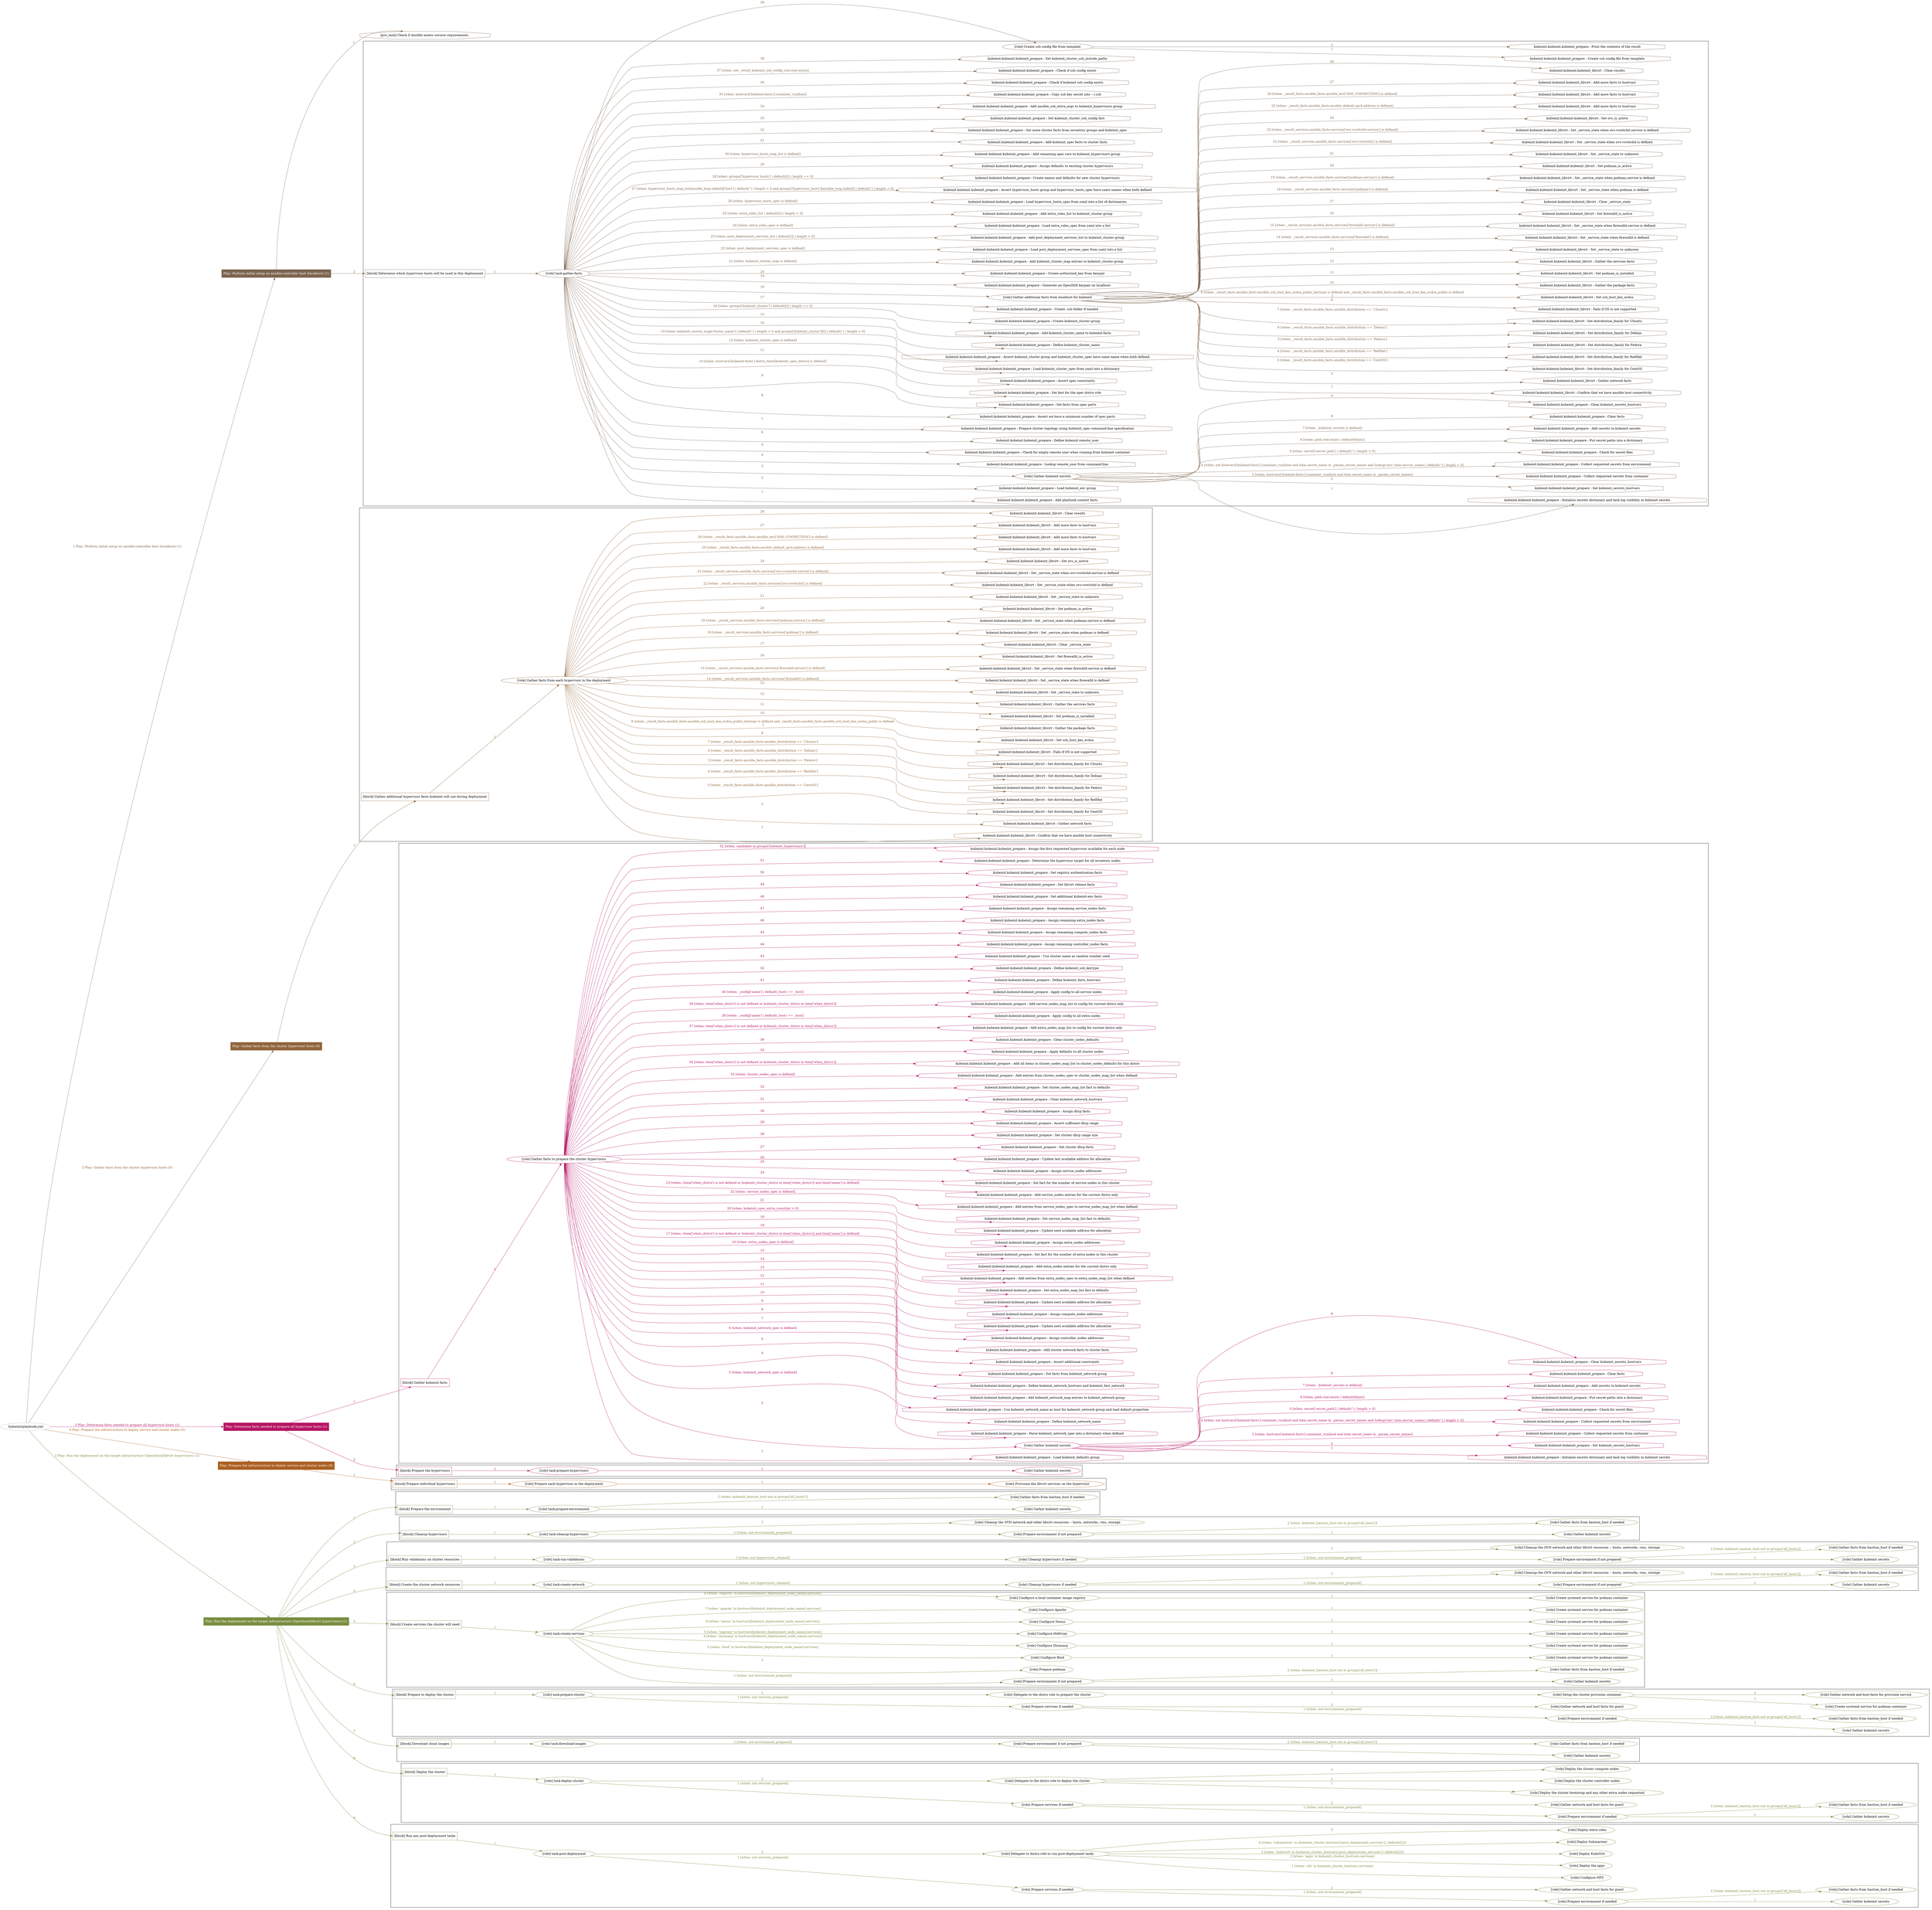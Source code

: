digraph {
	graph [concentrate=true ordering=in rankdir=LR ratio=fill]
	edge [esep=5 sep=10]
	"kubeinit/playbook.yml" [URL="/home/runner/work/kubeinit/kubeinit/kubeinit/playbook.yml" id=playbook_99f17c44 style=dotted]
	"kubeinit/playbook.yml" -> play_71d11df0 [label="1 Play: Perform initial setup on ansible-controller host (localhost) (1)" color="#7d654f" fontcolor="#7d654f" id=edge_play_71d11df0 labeltooltip="1 Play: Perform initial setup on ansible-controller host (localhost) (1)" tooltip="1 Play: Perform initial setup on ansible-controller host (localhost) (1)"]
	subgraph "Play: Perform initial setup on ansible-controller host (localhost) (1)" {
		play_71d11df0 [label="Play: Perform initial setup on ansible-controller host (localhost) (1)" URL="/home/runner/work/kubeinit/kubeinit/kubeinit/playbook.yml" color="#7d654f" fontcolor="#ffffff" id=play_71d11df0 shape=box style=filled tooltip=localhost]
		pre_task_288c0ef6 [label="[pre_task] Check if Ansible meets version requirements." URL="/home/runner/work/kubeinit/kubeinit/kubeinit/playbook.yml" color="#7d654f" id=pre_task_288c0ef6 shape=octagon tooltip="Check if Ansible meets version requirements."]
		play_71d11df0 -> pre_task_288c0ef6 [label="1 " color="#7d654f" fontcolor="#7d654f" id=edge_pre_task_288c0ef6 labeltooltip="1 " tooltip="1 "]
		play_71d11df0 -> block_acd3323d [label=2 color="#7d654f" fontcolor="#7d654f" id=edge_block_acd3323d labeltooltip=2 tooltip=2]
		subgraph cluster_block_acd3323d {
			block_acd3323d [label="[block] Determine which hypervisor hosts will be used in this deployment" URL="/home/runner/work/kubeinit/kubeinit/kubeinit/playbook.yml" color="#7d654f" id=block_acd3323d labeltooltip="Determine which hypervisor hosts will be used in this deployment" shape=box tooltip="Determine which hypervisor hosts will be used in this deployment"]
			block_acd3323d -> role_cdc1e886 [label="1 " color="#7d654f" fontcolor="#7d654f" id=edge_role_cdc1e886 labeltooltip="1 " tooltip="1 "]
			subgraph "task-gather-facts" {
				role_cdc1e886 [label="[role] task-gather-facts" URL="/home/runner/work/kubeinit/kubeinit/kubeinit/playbook.yml" color="#7d654f" id=role_cdc1e886 tooltip="task-gather-facts"]
				task_c08c14f7 [label="kubeinit.kubeinit.kubeinit_prepare : Add playbook context facts" URL="/home/runner/.ansible/collections/ansible_collections/kubeinit/kubeinit/roles/kubeinit_prepare/tasks/build_hypervisors_group.yml" color="#7d654f" id=task_c08c14f7 shape=octagon tooltip="kubeinit.kubeinit.kubeinit_prepare : Add playbook context facts"]
				role_cdc1e886 -> task_c08c14f7 [label="1 " color="#7d654f" fontcolor="#7d654f" id=edge_task_c08c14f7 labeltooltip="1 " tooltip="1 "]
				task_ca2bdc8b [label="kubeinit.kubeinit.kubeinit_prepare : Load kubeinit_env group" URL="/home/runner/.ansible/collections/ansible_collections/kubeinit/kubeinit/roles/kubeinit_prepare/tasks/build_hypervisors_group.yml" color="#7d654f" id=task_ca2bdc8b shape=octagon tooltip="kubeinit.kubeinit.kubeinit_prepare : Load kubeinit_env group"]
				role_cdc1e886 -> task_ca2bdc8b [label="2 " color="#7d654f" fontcolor="#7d654f" id=edge_task_ca2bdc8b labeltooltip="2 " tooltip="2 "]
				role_cdc1e886 -> role_55cd0281 [label="3 " color="#7d654f" fontcolor="#7d654f" id=edge_role_55cd0281 labeltooltip="3 " tooltip="3 "]
				subgraph "Gather kubeinit secrets" {
					role_55cd0281 [label="[role] Gather kubeinit secrets" URL="/home/runner/.ansible/collections/ansible_collections/kubeinit/kubeinit/roles/kubeinit_prepare/tasks/build_hypervisors_group.yml" color="#7d654f" id=role_55cd0281 tooltip="Gather kubeinit secrets"]
					task_3025bfa6 [label="kubeinit.kubeinit.kubeinit_prepare : Initialize secrets dictionary and task log visibility in kubeinit secrets" URL="/home/runner/.ansible/collections/ansible_collections/kubeinit/kubeinit/roles/kubeinit_prepare/tasks/gather_kubeinit_secrets.yml" color="#7d654f" id=task_3025bfa6 shape=octagon tooltip="kubeinit.kubeinit.kubeinit_prepare : Initialize secrets dictionary and task log visibility in kubeinit secrets"]
					role_55cd0281 -> task_3025bfa6 [label="1 " color="#7d654f" fontcolor="#7d654f" id=edge_task_3025bfa6 labeltooltip="1 " tooltip="1 "]
					task_25f3ec56 [label="kubeinit.kubeinit.kubeinit_prepare : Set kubeinit_secrets_hostvars" URL="/home/runner/.ansible/collections/ansible_collections/kubeinit/kubeinit/roles/kubeinit_prepare/tasks/gather_kubeinit_secrets.yml" color="#7d654f" id=task_25f3ec56 shape=octagon tooltip="kubeinit.kubeinit.kubeinit_prepare : Set kubeinit_secrets_hostvars"]
					role_55cd0281 -> task_25f3ec56 [label="2 " color="#7d654f" fontcolor="#7d654f" id=edge_task_25f3ec56 labeltooltip="2 " tooltip="2 "]
					task_88e02c2e [label="kubeinit.kubeinit.kubeinit_prepare : Collect requested secrets from container" URL="/home/runner/.ansible/collections/ansible_collections/kubeinit/kubeinit/roles/kubeinit_prepare/tasks/gather_kubeinit_secrets.yml" color="#7d654f" id=task_88e02c2e shape=octagon tooltip="kubeinit.kubeinit.kubeinit_prepare : Collect requested secrets from container"]
					role_55cd0281 -> task_88e02c2e [label="3 [when: hostvars['kubeinit-facts'].container_run|bool and item.secret_name in _param_secret_names]" color="#7d654f" fontcolor="#7d654f" id=edge_task_88e02c2e labeltooltip="3 [when: hostvars['kubeinit-facts'].container_run|bool and item.secret_name in _param_secret_names]" tooltip="3 [when: hostvars['kubeinit-facts'].container_run|bool and item.secret_name in _param_secret_names]"]
					task_204f2d89 [label="kubeinit.kubeinit.kubeinit_prepare : Collect requested secrets from environment" URL="/home/runner/.ansible/collections/ansible_collections/kubeinit/kubeinit/roles/kubeinit_prepare/tasks/gather_kubeinit_secrets.yml" color="#7d654f" id=task_204f2d89 shape=octagon tooltip="kubeinit.kubeinit.kubeinit_prepare : Collect requested secrets from environment"]
					role_55cd0281 -> task_204f2d89 [label="4 [when: not hostvars['kubeinit-facts'].container_run|bool and item.secret_name in _param_secret_names and lookup('env',item.envvar_name) | default('') | length > 0]" color="#7d654f" fontcolor="#7d654f" id=edge_task_204f2d89 labeltooltip="4 [when: not hostvars['kubeinit-facts'].container_run|bool and item.secret_name in _param_secret_names and lookup('env',item.envvar_name) | default('') | length > 0]" tooltip="4 [when: not hostvars['kubeinit-facts'].container_run|bool and item.secret_name in _param_secret_names and lookup('env',item.envvar_name) | default('') | length > 0]"]
					task_2728e21e [label="kubeinit.kubeinit.kubeinit_prepare : Check for secret files" URL="/home/runner/.ansible/collections/ansible_collections/kubeinit/kubeinit/roles/kubeinit_prepare/tasks/gather_kubeinit_secrets.yml" color="#7d654f" id=task_2728e21e shape=octagon tooltip="kubeinit.kubeinit.kubeinit_prepare : Check for secret files"]
					role_55cd0281 -> task_2728e21e [label="5 [when: secret['secret_path'] | default('') | length > 0]" color="#7d654f" fontcolor="#7d654f" id=edge_task_2728e21e labeltooltip="5 [when: secret['secret_path'] | default('') | length > 0]" tooltip="5 [when: secret['secret_path'] | default('') | length > 0]"]
					task_b96596b1 [label="kubeinit.kubeinit.kubeinit_prepare : Put secret paths into a dictionary" URL="/home/runner/.ansible/collections/ansible_collections/kubeinit/kubeinit/roles/kubeinit_prepare/tasks/gather_kubeinit_secrets.yml" color="#7d654f" id=task_b96596b1 shape=octagon tooltip="kubeinit.kubeinit.kubeinit_prepare : Put secret paths into a dictionary"]
					role_55cd0281 -> task_b96596b1 [label="6 [when: path.stat.exists | default(false)]" color="#7d654f" fontcolor="#7d654f" id=edge_task_b96596b1 labeltooltip="6 [when: path.stat.exists | default(false)]" tooltip="6 [when: path.stat.exists | default(false)]"]
					task_7160aae7 [label="kubeinit.kubeinit.kubeinit_prepare : Add secrets to kubeinit secrets" URL="/home/runner/.ansible/collections/ansible_collections/kubeinit/kubeinit/roles/kubeinit_prepare/tasks/gather_kubeinit_secrets.yml" color="#7d654f" id=task_7160aae7 shape=octagon tooltip="kubeinit.kubeinit.kubeinit_prepare : Add secrets to kubeinit secrets"]
					role_55cd0281 -> task_7160aae7 [label="7 [when: _kubeinit_secrets is defined]" color="#7d654f" fontcolor="#7d654f" id=edge_task_7160aae7 labeltooltip="7 [when: _kubeinit_secrets is defined]" tooltip="7 [when: _kubeinit_secrets is defined]"]
					task_2f5c40f6 [label="kubeinit.kubeinit.kubeinit_prepare : Clear facts" URL="/home/runner/.ansible/collections/ansible_collections/kubeinit/kubeinit/roles/kubeinit_prepare/tasks/gather_kubeinit_secrets.yml" color="#7d654f" id=task_2f5c40f6 shape=octagon tooltip="kubeinit.kubeinit.kubeinit_prepare : Clear facts"]
					role_55cd0281 -> task_2f5c40f6 [label="8 " color="#7d654f" fontcolor="#7d654f" id=edge_task_2f5c40f6 labeltooltip="8 " tooltip="8 "]
					task_f20d0991 [label="kubeinit.kubeinit.kubeinit_prepare : Clear kubeinit_secrets_hostvars" URL="/home/runner/.ansible/collections/ansible_collections/kubeinit/kubeinit/roles/kubeinit_prepare/tasks/gather_kubeinit_secrets.yml" color="#7d654f" id=task_f20d0991 shape=octagon tooltip="kubeinit.kubeinit.kubeinit_prepare : Clear kubeinit_secrets_hostvars"]
					role_55cd0281 -> task_f20d0991 [label="9 " color="#7d654f" fontcolor="#7d654f" id=edge_task_f20d0991 labeltooltip="9 " tooltip="9 "]
				}
				task_13f80d1c [label="kubeinit.kubeinit.kubeinit_prepare : Lookup remote_user from command-line" URL="/home/runner/.ansible/collections/ansible_collections/kubeinit/kubeinit/roles/kubeinit_prepare/tasks/build_hypervisors_group.yml" color="#7d654f" id=task_13f80d1c shape=octagon tooltip="kubeinit.kubeinit.kubeinit_prepare : Lookup remote_user from command-line"]
				role_cdc1e886 -> task_13f80d1c [label="4 " color="#7d654f" fontcolor="#7d654f" id=edge_task_13f80d1c labeltooltip="4 " tooltip="4 "]
				task_70796071 [label="kubeinit.kubeinit.kubeinit_prepare : Check for empty remote user when running from kubeinit container" URL="/home/runner/.ansible/collections/ansible_collections/kubeinit/kubeinit/roles/kubeinit_prepare/tasks/build_hypervisors_group.yml" color="#7d654f" id=task_70796071 shape=octagon tooltip="kubeinit.kubeinit.kubeinit_prepare : Check for empty remote user when running from kubeinit container"]
				role_cdc1e886 -> task_70796071 [label="5 " color="#7d654f" fontcolor="#7d654f" id=edge_task_70796071 labeltooltip="5 " tooltip="5 "]
				task_62892696 [label="kubeinit.kubeinit.kubeinit_prepare : Define kubeinit remote_user" URL="/home/runner/.ansible/collections/ansible_collections/kubeinit/kubeinit/roles/kubeinit_prepare/tasks/build_hypervisors_group.yml" color="#7d654f" id=task_62892696 shape=octagon tooltip="kubeinit.kubeinit.kubeinit_prepare : Define kubeinit remote_user"]
				role_cdc1e886 -> task_62892696 [label="6 " color="#7d654f" fontcolor="#7d654f" id=edge_task_62892696 labeltooltip="6 " tooltip="6 "]
				task_b61df233 [label="kubeinit.kubeinit.kubeinit_prepare : Prepare cluster topology using kubeinit_spec command-line specification" URL="/home/runner/.ansible/collections/ansible_collections/kubeinit/kubeinit/roles/kubeinit_prepare/tasks/build_hypervisors_group.yml" color="#7d654f" id=task_b61df233 shape=octagon tooltip="kubeinit.kubeinit.kubeinit_prepare : Prepare cluster topology using kubeinit_spec command-line specification"]
				role_cdc1e886 -> task_b61df233 [label="7 " color="#7d654f" fontcolor="#7d654f" id=edge_task_b61df233 labeltooltip="7 " tooltip="7 "]
				task_7888ac53 [label="kubeinit.kubeinit.kubeinit_prepare : Assert we have a minimum number of spec parts" URL="/home/runner/.ansible/collections/ansible_collections/kubeinit/kubeinit/roles/kubeinit_prepare/tasks/build_hypervisors_group.yml" color="#7d654f" id=task_7888ac53 shape=octagon tooltip="kubeinit.kubeinit.kubeinit_prepare : Assert we have a minimum number of spec parts"]
				role_cdc1e886 -> task_7888ac53 [label="8 " color="#7d654f" fontcolor="#7d654f" id=edge_task_7888ac53 labeltooltip="8 " tooltip="8 "]
				task_725de3dc [label="kubeinit.kubeinit.kubeinit_prepare : Set facts from spec parts" URL="/home/runner/.ansible/collections/ansible_collections/kubeinit/kubeinit/roles/kubeinit_prepare/tasks/build_hypervisors_group.yml" color="#7d654f" id=task_725de3dc shape=octagon tooltip="kubeinit.kubeinit.kubeinit_prepare : Set facts from spec parts"]
				role_cdc1e886 -> task_725de3dc [label="9 " color="#7d654f" fontcolor="#7d654f" id=edge_task_725de3dc labeltooltip="9 " tooltip="9 "]
				task_ec7f0578 [label="kubeinit.kubeinit.kubeinit_prepare : Set fact for the spec distro role" URL="/home/runner/.ansible/collections/ansible_collections/kubeinit/kubeinit/roles/kubeinit_prepare/tasks/build_hypervisors_group.yml" color="#7d654f" id=task_ec7f0578 shape=octagon tooltip="kubeinit.kubeinit.kubeinit_prepare : Set fact for the spec distro role"]
				role_cdc1e886 -> task_ec7f0578 [label="10 [when: hostvars['kubeinit-facts'].distro_facts[kubeinit_spec_distro] is defined]" color="#7d654f" fontcolor="#7d654f" id=edge_task_ec7f0578 labeltooltip="10 [when: hostvars['kubeinit-facts'].distro_facts[kubeinit_spec_distro] is defined]" tooltip="10 [when: hostvars['kubeinit-facts'].distro_facts[kubeinit_spec_distro] is defined]"]
				task_c42529f9 [label="kubeinit.kubeinit.kubeinit_prepare : Assert spec constraints" URL="/home/runner/.ansible/collections/ansible_collections/kubeinit/kubeinit/roles/kubeinit_prepare/tasks/build_hypervisors_group.yml" color="#7d654f" id=task_c42529f9 shape=octagon tooltip="kubeinit.kubeinit.kubeinit_prepare : Assert spec constraints"]
				role_cdc1e886 -> task_c42529f9 [label="11 " color="#7d654f" fontcolor="#7d654f" id=edge_task_c42529f9 labeltooltip="11 " tooltip="11 "]
				task_727ba1d4 [label="kubeinit.kubeinit.kubeinit_prepare : Load kubeinit_cluster_spec from yaml into a dictionary" URL="/home/runner/.ansible/collections/ansible_collections/kubeinit/kubeinit/roles/kubeinit_prepare/tasks/build_hypervisors_group.yml" color="#7d654f" id=task_727ba1d4 shape=octagon tooltip="kubeinit.kubeinit.kubeinit_prepare : Load kubeinit_cluster_spec from yaml into a dictionary"]
				role_cdc1e886 -> task_727ba1d4 [label="12 [when: kubeinit_cluster_spec is defined]" color="#7d654f" fontcolor="#7d654f" id=edge_task_727ba1d4 labeltooltip="12 [when: kubeinit_cluster_spec is defined]" tooltip="12 [when: kubeinit_cluster_spec is defined]"]
				task_630787f2 [label="kubeinit.kubeinit.kubeinit_prepare : Assert kubeinit_cluster group and kubeinit_cluster_spec have same name when both defined" URL="/home/runner/.ansible/collections/ansible_collections/kubeinit/kubeinit/roles/kubeinit_prepare/tasks/build_hypervisors_group.yml" color="#7d654f" id=task_630787f2 shape=octagon tooltip="kubeinit.kubeinit.kubeinit_prepare : Assert kubeinit_cluster group and kubeinit_cluster_spec have same name when both defined"]
				role_cdc1e886 -> task_630787f2 [label="13 [when: kubeinit_cluster_map['cluster_name'] | default('') | length > 0 and groups['kubeinit_cluster'][0] | default('') | length > 0]" color="#7d654f" fontcolor="#7d654f" id=edge_task_630787f2 labeltooltip="13 [when: kubeinit_cluster_map['cluster_name'] | default('') | length > 0 and groups['kubeinit_cluster'][0] | default('') | length > 0]" tooltip="13 [when: kubeinit_cluster_map['cluster_name'] | default('') | length > 0 and groups['kubeinit_cluster'][0] | default('') | length > 0]"]
				task_50e06a63 [label="kubeinit.kubeinit.kubeinit_prepare : Define kubeinit_cluster_name" URL="/home/runner/.ansible/collections/ansible_collections/kubeinit/kubeinit/roles/kubeinit_prepare/tasks/build_hypervisors_group.yml" color="#7d654f" id=task_50e06a63 shape=octagon tooltip="kubeinit.kubeinit.kubeinit_prepare : Define kubeinit_cluster_name"]
				role_cdc1e886 -> task_50e06a63 [label="14 " color="#7d654f" fontcolor="#7d654f" id=edge_task_50e06a63 labeltooltip="14 " tooltip="14 "]
				task_0c4c75d5 [label="kubeinit.kubeinit.kubeinit_prepare : Add kubeinit_cluster_name to kubeinit-facts" URL="/home/runner/.ansible/collections/ansible_collections/kubeinit/kubeinit/roles/kubeinit_prepare/tasks/build_hypervisors_group.yml" color="#7d654f" id=task_0c4c75d5 shape=octagon tooltip="kubeinit.kubeinit.kubeinit_prepare : Add kubeinit_cluster_name to kubeinit-facts"]
				role_cdc1e886 -> task_0c4c75d5 [label="15 " color="#7d654f" fontcolor="#7d654f" id=edge_task_0c4c75d5 labeltooltip="15 " tooltip="15 "]
				task_34be642d [label="kubeinit.kubeinit.kubeinit_prepare : Create kubeinit_cluster group" URL="/home/runner/.ansible/collections/ansible_collections/kubeinit/kubeinit/roles/kubeinit_prepare/tasks/build_hypervisors_group.yml" color="#7d654f" id=task_34be642d shape=octagon tooltip="kubeinit.kubeinit.kubeinit_prepare : Create kubeinit_cluster group"]
				role_cdc1e886 -> task_34be642d [label="16 [when: groups['kubeinit_cluster'] | default([]) | length == 0]" color="#7d654f" fontcolor="#7d654f" id=edge_task_34be642d labeltooltip="16 [when: groups['kubeinit_cluster'] | default([]) | length == 0]" tooltip="16 [when: groups['kubeinit_cluster'] | default([]) | length == 0]"]
				task_eefb565a [label="kubeinit.kubeinit.kubeinit_prepare : Create .ssh folder if needed" URL="/home/runner/.ansible/collections/ansible_collections/kubeinit/kubeinit/roles/kubeinit_prepare/tasks/build_hypervisors_group.yml" color="#7d654f" id=task_eefb565a shape=octagon tooltip="kubeinit.kubeinit.kubeinit_prepare : Create .ssh folder if needed"]
				role_cdc1e886 -> task_eefb565a [label="17 " color="#7d654f" fontcolor="#7d654f" id=edge_task_eefb565a labeltooltip="17 " tooltip="17 "]
				role_cdc1e886 -> role_e053d103 [label="18 " color="#7d654f" fontcolor="#7d654f" id=edge_role_e053d103 labeltooltip="18 " tooltip="18 "]
				subgraph "Gather additional facts from localhost for kubeinit" {
					role_e053d103 [label="[role] Gather additional facts from localhost for kubeinit" URL="/home/runner/.ansible/collections/ansible_collections/kubeinit/kubeinit/roles/kubeinit_prepare/tasks/build_hypervisors_group.yml" color="#7d654f" id=role_e053d103 tooltip="Gather additional facts from localhost for kubeinit"]
					task_f5786c18 [label="kubeinit.kubeinit.kubeinit_libvirt : Confirm that we have ansible host connectivity" URL="/home/runner/.ansible/collections/ansible_collections/kubeinit/kubeinit/roles/kubeinit_libvirt/tasks/gather_host_facts.yml" color="#7d654f" id=task_f5786c18 shape=octagon tooltip="kubeinit.kubeinit.kubeinit_libvirt : Confirm that we have ansible host connectivity"]
					role_e053d103 -> task_f5786c18 [label="1 " color="#7d654f" fontcolor="#7d654f" id=edge_task_f5786c18 labeltooltip="1 " tooltip="1 "]
					task_d7965951 [label="kubeinit.kubeinit.kubeinit_libvirt : Gather network facts" URL="/home/runner/.ansible/collections/ansible_collections/kubeinit/kubeinit/roles/kubeinit_libvirt/tasks/gather_host_facts.yml" color="#7d654f" id=task_d7965951 shape=octagon tooltip="kubeinit.kubeinit.kubeinit_libvirt : Gather network facts"]
					role_e053d103 -> task_d7965951 [label="2 " color="#7d654f" fontcolor="#7d654f" id=edge_task_d7965951 labeltooltip="2 " tooltip="2 "]
					task_3dcf6c93 [label="kubeinit.kubeinit.kubeinit_libvirt : Set distribution_family for CentOS" URL="/home/runner/.ansible/collections/ansible_collections/kubeinit/kubeinit/roles/kubeinit_libvirt/tasks/gather_host_facts.yml" color="#7d654f" id=task_3dcf6c93 shape=octagon tooltip="kubeinit.kubeinit.kubeinit_libvirt : Set distribution_family for CentOS"]
					role_e053d103 -> task_3dcf6c93 [label="3 [when: _result_facts.ansible_facts.ansible_distribution == 'CentOS']" color="#7d654f" fontcolor="#7d654f" id=edge_task_3dcf6c93 labeltooltip="3 [when: _result_facts.ansible_facts.ansible_distribution == 'CentOS']" tooltip="3 [when: _result_facts.ansible_facts.ansible_distribution == 'CentOS']"]
					task_2f43048a [label="kubeinit.kubeinit.kubeinit_libvirt : Set distribution_family for RedHat" URL="/home/runner/.ansible/collections/ansible_collections/kubeinit/kubeinit/roles/kubeinit_libvirt/tasks/gather_host_facts.yml" color="#7d654f" id=task_2f43048a shape=octagon tooltip="kubeinit.kubeinit.kubeinit_libvirt : Set distribution_family for RedHat"]
					role_e053d103 -> task_2f43048a [label="4 [when: _result_facts.ansible_facts.ansible_distribution == 'RedHat']" color="#7d654f" fontcolor="#7d654f" id=edge_task_2f43048a labeltooltip="4 [when: _result_facts.ansible_facts.ansible_distribution == 'RedHat']" tooltip="4 [when: _result_facts.ansible_facts.ansible_distribution == 'RedHat']"]
					task_a0e70b03 [label="kubeinit.kubeinit.kubeinit_libvirt : Set distribution_family for Fedora" URL="/home/runner/.ansible/collections/ansible_collections/kubeinit/kubeinit/roles/kubeinit_libvirt/tasks/gather_host_facts.yml" color="#7d654f" id=task_a0e70b03 shape=octagon tooltip="kubeinit.kubeinit.kubeinit_libvirt : Set distribution_family for Fedora"]
					role_e053d103 -> task_a0e70b03 [label="5 [when: _result_facts.ansible_facts.ansible_distribution == 'Fedora']" color="#7d654f" fontcolor="#7d654f" id=edge_task_a0e70b03 labeltooltip="5 [when: _result_facts.ansible_facts.ansible_distribution == 'Fedora']" tooltip="5 [when: _result_facts.ansible_facts.ansible_distribution == 'Fedora']"]
					task_46681748 [label="kubeinit.kubeinit.kubeinit_libvirt : Set distribution_family for Debian" URL="/home/runner/.ansible/collections/ansible_collections/kubeinit/kubeinit/roles/kubeinit_libvirt/tasks/gather_host_facts.yml" color="#7d654f" id=task_46681748 shape=octagon tooltip="kubeinit.kubeinit.kubeinit_libvirt : Set distribution_family for Debian"]
					role_e053d103 -> task_46681748 [label="6 [when: _result_facts.ansible_facts.ansible_distribution == 'Debian']" color="#7d654f" fontcolor="#7d654f" id=edge_task_46681748 labeltooltip="6 [when: _result_facts.ansible_facts.ansible_distribution == 'Debian']" tooltip="6 [when: _result_facts.ansible_facts.ansible_distribution == 'Debian']"]
					task_aa94d867 [label="kubeinit.kubeinit.kubeinit_libvirt : Set distribution_family for Ubuntu" URL="/home/runner/.ansible/collections/ansible_collections/kubeinit/kubeinit/roles/kubeinit_libvirt/tasks/gather_host_facts.yml" color="#7d654f" id=task_aa94d867 shape=octagon tooltip="kubeinit.kubeinit.kubeinit_libvirt : Set distribution_family for Ubuntu"]
					role_e053d103 -> task_aa94d867 [label="7 [when: _result_facts.ansible_facts.ansible_distribution == 'Ubuntu']" color="#7d654f" fontcolor="#7d654f" id=edge_task_aa94d867 labeltooltip="7 [when: _result_facts.ansible_facts.ansible_distribution == 'Ubuntu']" tooltip="7 [when: _result_facts.ansible_facts.ansible_distribution == 'Ubuntu']"]
					task_b980d30a [label="kubeinit.kubeinit.kubeinit_libvirt : Fails if OS is not supported" URL="/home/runner/.ansible/collections/ansible_collections/kubeinit/kubeinit/roles/kubeinit_libvirt/tasks/gather_host_facts.yml" color="#7d654f" id=task_b980d30a shape=octagon tooltip="kubeinit.kubeinit.kubeinit_libvirt : Fails if OS is not supported"]
					role_e053d103 -> task_b980d30a [label="8 " color="#7d654f" fontcolor="#7d654f" id=edge_task_b980d30a labeltooltip="8 " tooltip="8 "]
					task_1d2d7035 [label="kubeinit.kubeinit.kubeinit_libvirt : Set ssh_host_key_ecdsa" URL="/home/runner/.ansible/collections/ansible_collections/kubeinit/kubeinit/roles/kubeinit_libvirt/tasks/gather_host_facts.yml" color="#7d654f" id=task_1d2d7035 shape=octagon tooltip="kubeinit.kubeinit.kubeinit_libvirt : Set ssh_host_key_ecdsa"]
					role_e053d103 -> task_1d2d7035 [label="9 [when: _result_facts.ansible_facts.ansible_ssh_host_key_ecdsa_public_keytype is defined and _result_facts.ansible_facts.ansible_ssh_host_key_ecdsa_public is defined
]" color="#7d654f" fontcolor="#7d654f" id=edge_task_1d2d7035 labeltooltip="9 [when: _result_facts.ansible_facts.ansible_ssh_host_key_ecdsa_public_keytype is defined and _result_facts.ansible_facts.ansible_ssh_host_key_ecdsa_public is defined
]" tooltip="9 [when: _result_facts.ansible_facts.ansible_ssh_host_key_ecdsa_public_keytype is defined and _result_facts.ansible_facts.ansible_ssh_host_key_ecdsa_public is defined
]"]
					task_5be9037e [label="kubeinit.kubeinit.kubeinit_libvirt : Gather the package facts" URL="/home/runner/.ansible/collections/ansible_collections/kubeinit/kubeinit/roles/kubeinit_libvirt/tasks/gather_host_facts.yml" color="#7d654f" id=task_5be9037e shape=octagon tooltip="kubeinit.kubeinit.kubeinit_libvirt : Gather the package facts"]
					role_e053d103 -> task_5be9037e [label="10 " color="#7d654f" fontcolor="#7d654f" id=edge_task_5be9037e labeltooltip="10 " tooltip="10 "]
					task_74d8210e [label="kubeinit.kubeinit.kubeinit_libvirt : Set podman_is_installed" URL="/home/runner/.ansible/collections/ansible_collections/kubeinit/kubeinit/roles/kubeinit_libvirt/tasks/gather_host_facts.yml" color="#7d654f" id=task_74d8210e shape=octagon tooltip="kubeinit.kubeinit.kubeinit_libvirt : Set podman_is_installed"]
					role_e053d103 -> task_74d8210e [label="11 " color="#7d654f" fontcolor="#7d654f" id=edge_task_74d8210e labeltooltip="11 " tooltip="11 "]
					task_11266d68 [label="kubeinit.kubeinit.kubeinit_libvirt : Gather the services facts" URL="/home/runner/.ansible/collections/ansible_collections/kubeinit/kubeinit/roles/kubeinit_libvirt/tasks/gather_host_facts.yml" color="#7d654f" id=task_11266d68 shape=octagon tooltip="kubeinit.kubeinit.kubeinit_libvirt : Gather the services facts"]
					role_e053d103 -> task_11266d68 [label="12 " color="#7d654f" fontcolor="#7d654f" id=edge_task_11266d68 labeltooltip="12 " tooltip="12 "]
					task_3203b930 [label="kubeinit.kubeinit.kubeinit_libvirt : Set _service_state to unknown" URL="/home/runner/.ansible/collections/ansible_collections/kubeinit/kubeinit/roles/kubeinit_libvirt/tasks/gather_host_facts.yml" color="#7d654f" id=task_3203b930 shape=octagon tooltip="kubeinit.kubeinit.kubeinit_libvirt : Set _service_state to unknown"]
					role_e053d103 -> task_3203b930 [label="13 " color="#7d654f" fontcolor="#7d654f" id=edge_task_3203b930 labeltooltip="13 " tooltip="13 "]
					task_45192745 [label="kubeinit.kubeinit.kubeinit_libvirt : Set _service_state when firewalld is defined" URL="/home/runner/.ansible/collections/ansible_collections/kubeinit/kubeinit/roles/kubeinit_libvirt/tasks/gather_host_facts.yml" color="#7d654f" id=task_45192745 shape=octagon tooltip="kubeinit.kubeinit.kubeinit_libvirt : Set _service_state when firewalld is defined"]
					role_e053d103 -> task_45192745 [label="14 [when: _result_services.ansible_facts.services['firewalld'] is defined]" color="#7d654f" fontcolor="#7d654f" id=edge_task_45192745 labeltooltip="14 [when: _result_services.ansible_facts.services['firewalld'] is defined]" tooltip="14 [when: _result_services.ansible_facts.services['firewalld'] is defined]"]
					task_733fb801 [label="kubeinit.kubeinit.kubeinit_libvirt : Set _service_state when firewalld.service is defined" URL="/home/runner/.ansible/collections/ansible_collections/kubeinit/kubeinit/roles/kubeinit_libvirt/tasks/gather_host_facts.yml" color="#7d654f" id=task_733fb801 shape=octagon tooltip="kubeinit.kubeinit.kubeinit_libvirt : Set _service_state when firewalld.service is defined"]
					role_e053d103 -> task_733fb801 [label="15 [when: _result_services.ansible_facts.services['firewalld.service'] is defined]" color="#7d654f" fontcolor="#7d654f" id=edge_task_733fb801 labeltooltip="15 [when: _result_services.ansible_facts.services['firewalld.service'] is defined]" tooltip="15 [when: _result_services.ansible_facts.services['firewalld.service'] is defined]"]
					task_f2c644dd [label="kubeinit.kubeinit.kubeinit_libvirt : Set firewalld_is_active" URL="/home/runner/.ansible/collections/ansible_collections/kubeinit/kubeinit/roles/kubeinit_libvirt/tasks/gather_host_facts.yml" color="#7d654f" id=task_f2c644dd shape=octagon tooltip="kubeinit.kubeinit.kubeinit_libvirt : Set firewalld_is_active"]
					role_e053d103 -> task_f2c644dd [label="16 " color="#7d654f" fontcolor="#7d654f" id=edge_task_f2c644dd labeltooltip="16 " tooltip="16 "]
					task_c86448c4 [label="kubeinit.kubeinit.kubeinit_libvirt : Clear _service_state" URL="/home/runner/.ansible/collections/ansible_collections/kubeinit/kubeinit/roles/kubeinit_libvirt/tasks/gather_host_facts.yml" color="#7d654f" id=task_c86448c4 shape=octagon tooltip="kubeinit.kubeinit.kubeinit_libvirt : Clear _service_state"]
					role_e053d103 -> task_c86448c4 [label="17 " color="#7d654f" fontcolor="#7d654f" id=edge_task_c86448c4 labeltooltip="17 " tooltip="17 "]
					task_d57266bc [label="kubeinit.kubeinit.kubeinit_libvirt : Set _service_state when podman is defined" URL="/home/runner/.ansible/collections/ansible_collections/kubeinit/kubeinit/roles/kubeinit_libvirt/tasks/gather_host_facts.yml" color="#7d654f" id=task_d57266bc shape=octagon tooltip="kubeinit.kubeinit.kubeinit_libvirt : Set _service_state when podman is defined"]
					role_e053d103 -> task_d57266bc [label="18 [when: _result_services.ansible_facts.services['podman'] is defined]" color="#7d654f" fontcolor="#7d654f" id=edge_task_d57266bc labeltooltip="18 [when: _result_services.ansible_facts.services['podman'] is defined]" tooltip="18 [when: _result_services.ansible_facts.services['podman'] is defined]"]
					task_c5e67a35 [label="kubeinit.kubeinit.kubeinit_libvirt : Set _service_state when podman.service is defined" URL="/home/runner/.ansible/collections/ansible_collections/kubeinit/kubeinit/roles/kubeinit_libvirt/tasks/gather_host_facts.yml" color="#7d654f" id=task_c5e67a35 shape=octagon tooltip="kubeinit.kubeinit.kubeinit_libvirt : Set _service_state when podman.service is defined"]
					role_e053d103 -> task_c5e67a35 [label="19 [when: _result_services.ansible_facts.services['podman.service'] is defined]" color="#7d654f" fontcolor="#7d654f" id=edge_task_c5e67a35 labeltooltip="19 [when: _result_services.ansible_facts.services['podman.service'] is defined]" tooltip="19 [when: _result_services.ansible_facts.services['podman.service'] is defined]"]
					task_0f02cdd2 [label="kubeinit.kubeinit.kubeinit_libvirt : Set podman_is_active" URL="/home/runner/.ansible/collections/ansible_collections/kubeinit/kubeinit/roles/kubeinit_libvirt/tasks/gather_host_facts.yml" color="#7d654f" id=task_0f02cdd2 shape=octagon tooltip="kubeinit.kubeinit.kubeinit_libvirt : Set podman_is_active"]
					role_e053d103 -> task_0f02cdd2 [label="20 " color="#7d654f" fontcolor="#7d654f" id=edge_task_0f02cdd2 labeltooltip="20 " tooltip="20 "]
					task_7e6f337c [label="kubeinit.kubeinit.kubeinit_libvirt : Set _service_state to unknown" URL="/home/runner/.ansible/collections/ansible_collections/kubeinit/kubeinit/roles/kubeinit_libvirt/tasks/gather_host_facts.yml" color="#7d654f" id=task_7e6f337c shape=octagon tooltip="kubeinit.kubeinit.kubeinit_libvirt : Set _service_state to unknown"]
					role_e053d103 -> task_7e6f337c [label="21 " color="#7d654f" fontcolor="#7d654f" id=edge_task_7e6f337c labeltooltip="21 " tooltip="21 "]
					task_8675662b [label="kubeinit.kubeinit.kubeinit_libvirt : Set _service_state when ovs-vswitchd is defined" URL="/home/runner/.ansible/collections/ansible_collections/kubeinit/kubeinit/roles/kubeinit_libvirt/tasks/gather_host_facts.yml" color="#7d654f" id=task_8675662b shape=octagon tooltip="kubeinit.kubeinit.kubeinit_libvirt : Set _service_state when ovs-vswitchd is defined"]
					role_e053d103 -> task_8675662b [label="22 [when: _result_services.ansible_facts.services['ovs-vswitchd'] is defined]" color="#7d654f" fontcolor="#7d654f" id=edge_task_8675662b labeltooltip="22 [when: _result_services.ansible_facts.services['ovs-vswitchd'] is defined]" tooltip="22 [when: _result_services.ansible_facts.services['ovs-vswitchd'] is defined]"]
					task_94a91485 [label="kubeinit.kubeinit.kubeinit_libvirt : Set _service_state when ovs-vswitchd.service is defined" URL="/home/runner/.ansible/collections/ansible_collections/kubeinit/kubeinit/roles/kubeinit_libvirt/tasks/gather_host_facts.yml" color="#7d654f" id=task_94a91485 shape=octagon tooltip="kubeinit.kubeinit.kubeinit_libvirt : Set _service_state when ovs-vswitchd.service is defined"]
					role_e053d103 -> task_94a91485 [label="23 [when: _result_services.ansible_facts.services['ovs-vswitchd.service'] is defined]" color="#7d654f" fontcolor="#7d654f" id=edge_task_94a91485 labeltooltip="23 [when: _result_services.ansible_facts.services['ovs-vswitchd.service'] is defined]" tooltip="23 [when: _result_services.ansible_facts.services['ovs-vswitchd.service'] is defined]"]
					task_9fe1a35b [label="kubeinit.kubeinit.kubeinit_libvirt : Set ovs_is_active" URL="/home/runner/.ansible/collections/ansible_collections/kubeinit/kubeinit/roles/kubeinit_libvirt/tasks/gather_host_facts.yml" color="#7d654f" id=task_9fe1a35b shape=octagon tooltip="kubeinit.kubeinit.kubeinit_libvirt : Set ovs_is_active"]
					role_e053d103 -> task_9fe1a35b [label="24 " color="#7d654f" fontcolor="#7d654f" id=edge_task_9fe1a35b labeltooltip="24 " tooltip="24 "]
					task_b696ad89 [label="kubeinit.kubeinit.kubeinit_libvirt : Add more facts to hostvars" URL="/home/runner/.ansible/collections/ansible_collections/kubeinit/kubeinit/roles/kubeinit_libvirt/tasks/gather_host_facts.yml" color="#7d654f" id=task_b696ad89 shape=octagon tooltip="kubeinit.kubeinit.kubeinit_libvirt : Add more facts to hostvars"]
					role_e053d103 -> task_b696ad89 [label="25 [when: _result_facts.ansible_facts.ansible_default_ipv4.address is defined]" color="#7d654f" fontcolor="#7d654f" id=edge_task_b696ad89 labeltooltip="25 [when: _result_facts.ansible_facts.ansible_default_ipv4.address is defined]" tooltip="25 [when: _result_facts.ansible_facts.ansible_default_ipv4.address is defined]"]
					task_f1e5fd6c [label="kubeinit.kubeinit.kubeinit_libvirt : Add more facts to hostvars" URL="/home/runner/.ansible/collections/ansible_collections/kubeinit/kubeinit/roles/kubeinit_libvirt/tasks/gather_host_facts.yml" color="#7d654f" id=task_f1e5fd6c shape=octagon tooltip="kubeinit.kubeinit.kubeinit_libvirt : Add more facts to hostvars"]
					role_e053d103 -> task_f1e5fd6c [label="26 [when: _result_facts.ansible_facts.ansible_env['SSH_CONNECTION'] is defined]" color="#7d654f" fontcolor="#7d654f" id=edge_task_f1e5fd6c labeltooltip="26 [when: _result_facts.ansible_facts.ansible_env['SSH_CONNECTION'] is defined]" tooltip="26 [when: _result_facts.ansible_facts.ansible_env['SSH_CONNECTION'] is defined]"]
					task_3eab83e3 [label="kubeinit.kubeinit.kubeinit_libvirt : Add more facts to hostvars" URL="/home/runner/.ansible/collections/ansible_collections/kubeinit/kubeinit/roles/kubeinit_libvirt/tasks/gather_host_facts.yml" color="#7d654f" id=task_3eab83e3 shape=octagon tooltip="kubeinit.kubeinit.kubeinit_libvirt : Add more facts to hostvars"]
					role_e053d103 -> task_3eab83e3 [label="27 " color="#7d654f" fontcolor="#7d654f" id=edge_task_3eab83e3 labeltooltip="27 " tooltip="27 "]
					task_7d9af6fb [label="kubeinit.kubeinit.kubeinit_libvirt : Clear results" URL="/home/runner/.ansible/collections/ansible_collections/kubeinit/kubeinit/roles/kubeinit_libvirt/tasks/gather_host_facts.yml" color="#7d654f" id=task_7d9af6fb shape=octagon tooltip="kubeinit.kubeinit.kubeinit_libvirt : Clear results"]
					role_e053d103 -> task_7d9af6fb [label="28 " color="#7d654f" fontcolor="#7d654f" id=edge_task_7d9af6fb labeltooltip="28 " tooltip="28 "]
				}
				task_5072fa05 [label="kubeinit.kubeinit.kubeinit_prepare : Generate an OpenSSH keypair on localhost" URL="/home/runner/.ansible/collections/ansible_collections/kubeinit/kubeinit/roles/kubeinit_prepare/tasks/build_hypervisors_group.yml" color="#7d654f" id=task_5072fa05 shape=octagon tooltip="kubeinit.kubeinit.kubeinit_prepare : Generate an OpenSSH keypair on localhost"]
				role_cdc1e886 -> task_5072fa05 [label="19 " color="#7d654f" fontcolor="#7d654f" id=edge_task_5072fa05 labeltooltip="19 " tooltip="19 "]
				task_1a55d3e6 [label="kubeinit.kubeinit.kubeinit_prepare : Create authorized_key from keypair" URL="/home/runner/.ansible/collections/ansible_collections/kubeinit/kubeinit/roles/kubeinit_prepare/tasks/build_hypervisors_group.yml" color="#7d654f" id=task_1a55d3e6 shape=octagon tooltip="kubeinit.kubeinit.kubeinit_prepare : Create authorized_key from keypair"]
				role_cdc1e886 -> task_1a55d3e6 [label="20 " color="#7d654f" fontcolor="#7d654f" id=edge_task_1a55d3e6 labeltooltip="20 " tooltip="20 "]
				task_c3058ddb [label="kubeinit.kubeinit.kubeinit_prepare : Add kubeinit_cluster_map entries to kubeinit_cluster group" URL="/home/runner/.ansible/collections/ansible_collections/kubeinit/kubeinit/roles/kubeinit_prepare/tasks/build_hypervisors_group.yml" color="#7d654f" id=task_c3058ddb shape=octagon tooltip="kubeinit.kubeinit.kubeinit_prepare : Add kubeinit_cluster_map entries to kubeinit_cluster group"]
				role_cdc1e886 -> task_c3058ddb [label="21 [when: kubeinit_cluster_map is defined]" color="#7d654f" fontcolor="#7d654f" id=edge_task_c3058ddb labeltooltip="21 [when: kubeinit_cluster_map is defined]" tooltip="21 [when: kubeinit_cluster_map is defined]"]
				task_0b2195ed [label="kubeinit.kubeinit.kubeinit_prepare : Load post_deployment_services_spec from yaml into a list" URL="/home/runner/.ansible/collections/ansible_collections/kubeinit/kubeinit/roles/kubeinit_prepare/tasks/build_hypervisors_group.yml" color="#7d654f" id=task_0b2195ed shape=octagon tooltip="kubeinit.kubeinit.kubeinit_prepare : Load post_deployment_services_spec from yaml into a list"]
				role_cdc1e886 -> task_0b2195ed [label="22 [when: post_deployment_services_spec is defined]" color="#7d654f" fontcolor="#7d654f" id=edge_task_0b2195ed labeltooltip="22 [when: post_deployment_services_spec is defined]" tooltip="22 [when: post_deployment_services_spec is defined]"]
				task_bc816204 [label="kubeinit.kubeinit.kubeinit_prepare : Add post_deployment_services_list to kubeinit_cluster group" URL="/home/runner/.ansible/collections/ansible_collections/kubeinit/kubeinit/roles/kubeinit_prepare/tasks/build_hypervisors_group.yml" color="#7d654f" id=task_bc816204 shape=octagon tooltip="kubeinit.kubeinit.kubeinit_prepare : Add post_deployment_services_list to kubeinit_cluster group"]
				role_cdc1e886 -> task_bc816204 [label="23 [when: post_deployment_services_list | default([]) | length > 0]" color="#7d654f" fontcolor="#7d654f" id=edge_task_bc816204 labeltooltip="23 [when: post_deployment_services_list | default([]) | length > 0]" tooltip="23 [when: post_deployment_services_list | default([]) | length > 0]"]
				task_77107e11 [label="kubeinit.kubeinit.kubeinit_prepare : Load extra_roles_spec from yaml into a list" URL="/home/runner/.ansible/collections/ansible_collections/kubeinit/kubeinit/roles/kubeinit_prepare/tasks/build_hypervisors_group.yml" color="#7d654f" id=task_77107e11 shape=octagon tooltip="kubeinit.kubeinit.kubeinit_prepare : Load extra_roles_spec from yaml into a list"]
				role_cdc1e886 -> task_77107e11 [label="24 [when: extra_roles_spec is defined]" color="#7d654f" fontcolor="#7d654f" id=edge_task_77107e11 labeltooltip="24 [when: extra_roles_spec is defined]" tooltip="24 [when: extra_roles_spec is defined]"]
				task_226029e1 [label="kubeinit.kubeinit.kubeinit_prepare : Add extra_roles_list to kubeinit_cluster group" URL="/home/runner/.ansible/collections/ansible_collections/kubeinit/kubeinit/roles/kubeinit_prepare/tasks/build_hypervisors_group.yml" color="#7d654f" id=task_226029e1 shape=octagon tooltip="kubeinit.kubeinit.kubeinit_prepare : Add extra_roles_list to kubeinit_cluster group"]
				role_cdc1e886 -> task_226029e1 [label="25 [when: extra_roles_list | default([]) | length > 0]" color="#7d654f" fontcolor="#7d654f" id=edge_task_226029e1 labeltooltip="25 [when: extra_roles_list | default([]) | length > 0]" tooltip="25 [when: extra_roles_list | default([]) | length > 0]"]
				task_b30b2530 [label="kubeinit.kubeinit.kubeinit_prepare : Load hypervisor_hosts_spec from yaml into a list of dictionaries" URL="/home/runner/.ansible/collections/ansible_collections/kubeinit/kubeinit/roles/kubeinit_prepare/tasks/build_hypervisors_group.yml" color="#7d654f" id=task_b30b2530 shape=octagon tooltip="kubeinit.kubeinit.kubeinit_prepare : Load hypervisor_hosts_spec from yaml into a list of dictionaries"]
				role_cdc1e886 -> task_b30b2530 [label="26 [when: hypervisor_hosts_spec is defined]" color="#7d654f" fontcolor="#7d654f" id=edge_task_b30b2530 labeltooltip="26 [when: hypervisor_hosts_spec is defined]" tooltip="26 [when: hypervisor_hosts_spec is defined]"]
				task_4798f950 [label="kubeinit.kubeinit.kubeinit_prepare : Assert hypervisor_hosts group and hypervisor_hosts_spec have same names when both defined" URL="/home/runner/.ansible/collections/ansible_collections/kubeinit/kubeinit/roles/kubeinit_prepare/tasks/build_hypervisors_group.yml" color="#7d654f" id=task_4798f950 shape=octagon tooltip="kubeinit.kubeinit.kubeinit_prepare : Assert hypervisor_hosts group and hypervisor_hosts_spec have same names when both defined"]
				role_cdc1e886 -> task_4798f950 [label="27 [when: hypervisor_hosts_map_list[ansible_loop.index0]['host'] | default('') | length > 0 and groups['hypervisor_hosts'][ansible_loop.index0] | default('') | length > 0]" color="#7d654f" fontcolor="#7d654f" id=edge_task_4798f950 labeltooltip="27 [when: hypervisor_hosts_map_list[ansible_loop.index0]['host'] | default('') | length > 0 and groups['hypervisor_hosts'][ansible_loop.index0] | default('') | length > 0]" tooltip="27 [when: hypervisor_hosts_map_list[ansible_loop.index0]['host'] | default('') | length > 0 and groups['hypervisor_hosts'][ansible_loop.index0] | default('') | length > 0]"]
				task_c869e56d [label="kubeinit.kubeinit.kubeinit_prepare : Create names and defaults for new cluster hypervisors" URL="/home/runner/.ansible/collections/ansible_collections/kubeinit/kubeinit/roles/kubeinit_prepare/tasks/build_hypervisors_group.yml" color="#7d654f" id=task_c869e56d shape=octagon tooltip="kubeinit.kubeinit.kubeinit_prepare : Create names and defaults for new cluster hypervisors"]
				role_cdc1e886 -> task_c869e56d [label="28 [when: groups['hypervisor_hosts'] | default([]) | length == 0]" color="#7d654f" fontcolor="#7d654f" id=edge_task_c869e56d labeltooltip="28 [when: groups['hypervisor_hosts'] | default([]) | length == 0]" tooltip="28 [when: groups['hypervisor_hosts'] | default([]) | length == 0]"]
				task_37e310f5 [label="kubeinit.kubeinit.kubeinit_prepare : Assign defaults to existing cluster hypervisors" URL="/home/runner/.ansible/collections/ansible_collections/kubeinit/kubeinit/roles/kubeinit_prepare/tasks/build_hypervisors_group.yml" color="#7d654f" id=task_37e310f5 shape=octagon tooltip="kubeinit.kubeinit.kubeinit_prepare : Assign defaults to existing cluster hypervisors"]
				role_cdc1e886 -> task_37e310f5 [label="29 " color="#7d654f" fontcolor="#7d654f" id=edge_task_37e310f5 labeltooltip="29 " tooltip="29 "]
				task_ff86ca2b [label="kubeinit.kubeinit.kubeinit_prepare : Add remaining spec vars to kubeinit_hypervisors group" URL="/home/runner/.ansible/collections/ansible_collections/kubeinit/kubeinit/roles/kubeinit_prepare/tasks/build_hypervisors_group.yml" color="#7d654f" id=task_ff86ca2b shape=octagon tooltip="kubeinit.kubeinit.kubeinit_prepare : Add remaining spec vars to kubeinit_hypervisors group"]
				role_cdc1e886 -> task_ff86ca2b [label="30 [when: hypervisor_hosts_map_list is defined]" color="#7d654f" fontcolor="#7d654f" id=edge_task_ff86ca2b labeltooltip="30 [when: hypervisor_hosts_map_list is defined]" tooltip="30 [when: hypervisor_hosts_map_list is defined]"]
				task_7768c86d [label="kubeinit.kubeinit.kubeinit_prepare : Add kubeinit_spec facts to cluster facts" URL="/home/runner/.ansible/collections/ansible_collections/kubeinit/kubeinit/roles/kubeinit_prepare/tasks/build_hypervisors_group.yml" color="#7d654f" id=task_7768c86d shape=octagon tooltip="kubeinit.kubeinit.kubeinit_prepare : Add kubeinit_spec facts to cluster facts"]
				role_cdc1e886 -> task_7768c86d [label="31 " color="#7d654f" fontcolor="#7d654f" id=edge_task_7768c86d labeltooltip="31 " tooltip="31 "]
				task_443194c5 [label="kubeinit.kubeinit.kubeinit_prepare : Set more cluster facts from inventory groups and kubeinit_spec" URL="/home/runner/.ansible/collections/ansible_collections/kubeinit/kubeinit/roles/kubeinit_prepare/tasks/build_hypervisors_group.yml" color="#7d654f" id=task_443194c5 shape=octagon tooltip="kubeinit.kubeinit.kubeinit_prepare : Set more cluster facts from inventory groups and kubeinit_spec"]
				role_cdc1e886 -> task_443194c5 [label="32 " color="#7d654f" fontcolor="#7d654f" id=edge_task_443194c5 labeltooltip="32 " tooltip="32 "]
				task_e7f5ff41 [label="kubeinit.kubeinit.kubeinit_prepare : Set kubeinit_cluster_ssh_config fact" URL="/home/runner/.ansible/collections/ansible_collections/kubeinit/kubeinit/roles/kubeinit_prepare/tasks/build_hypervisors_group.yml" color="#7d654f" id=task_e7f5ff41 shape=octagon tooltip="kubeinit.kubeinit.kubeinit_prepare : Set kubeinit_cluster_ssh_config fact"]
				role_cdc1e886 -> task_e7f5ff41 [label="33 " color="#7d654f" fontcolor="#7d654f" id=edge_task_e7f5ff41 labeltooltip="33 " tooltip="33 "]
				task_8f3a04ce [label="kubeinit.kubeinit.kubeinit_prepare : Add ansible_ssh_extra_args to kubeinit_hypervisors group" URL="/home/runner/.ansible/collections/ansible_collections/kubeinit/kubeinit/roles/kubeinit_prepare/tasks/build_hypervisors_group.yml" color="#7d654f" id=task_8f3a04ce shape=octagon tooltip="kubeinit.kubeinit.kubeinit_prepare : Add ansible_ssh_extra_args to kubeinit_hypervisors group"]
				role_cdc1e886 -> task_8f3a04ce [label="34 " color="#7d654f" fontcolor="#7d654f" id=edge_task_8f3a04ce labeltooltip="34 " tooltip="34 "]
				task_9f859465 [label="kubeinit.kubeinit.kubeinit_prepare : Copy ssh key secret into ~/.ssh" URL="/home/runner/.ansible/collections/ansible_collections/kubeinit/kubeinit/roles/kubeinit_prepare/tasks/build_hypervisors_group.yml" color="#7d654f" id=task_9f859465 shape=octagon tooltip="kubeinit.kubeinit.kubeinit_prepare : Copy ssh key secret into ~/.ssh"]
				role_cdc1e886 -> task_9f859465 [label="35 [when: hostvars['kubeinit-facts'].container_run|bool]" color="#7d654f" fontcolor="#7d654f" id=edge_task_9f859465 labeltooltip="35 [when: hostvars['kubeinit-facts'].container_run|bool]" tooltip="35 [when: hostvars['kubeinit-facts'].container_run|bool]"]
				task_55864307 [label="kubeinit.kubeinit.kubeinit_prepare : Check if kubeinit ssh config exists" URL="/home/runner/.ansible/collections/ansible_collections/kubeinit/kubeinit/roles/kubeinit_prepare/tasks/build_hypervisors_group.yml" color="#7d654f" id=task_55864307 shape=octagon tooltip="kubeinit.kubeinit.kubeinit_prepare : Check if kubeinit ssh config exists"]
				role_cdc1e886 -> task_55864307 [label="36 " color="#7d654f" fontcolor="#7d654f" id=edge_task_55864307 labeltooltip="36 " tooltip="36 "]
				task_4765f046 [label="kubeinit.kubeinit.kubeinit_prepare : Check if ssh config exists" URL="/home/runner/.ansible/collections/ansible_collections/kubeinit/kubeinit/roles/kubeinit_prepare/tasks/build_hypervisors_group.yml" color="#7d654f" id=task_4765f046 shape=octagon tooltip="kubeinit.kubeinit.kubeinit_prepare : Check if ssh config exists"]
				role_cdc1e886 -> task_4765f046 [label="37 [when: not _result_kubeinit_ssh_config_stat.stat.exists]" color="#7d654f" fontcolor="#7d654f" id=edge_task_4765f046 labeltooltip="37 [when: not _result_kubeinit_ssh_config_stat.stat.exists]" tooltip="37 [when: not _result_kubeinit_ssh_config_stat.stat.exists]"]
				task_b910157e [label="kubeinit.kubeinit.kubeinit_prepare : Set kubeinit_cluster_ssh_include_paths" URL="/home/runner/.ansible/collections/ansible_collections/kubeinit/kubeinit/roles/kubeinit_prepare/tasks/build_hypervisors_group.yml" color="#7d654f" id=task_b910157e shape=octagon tooltip="kubeinit.kubeinit.kubeinit_prepare : Set kubeinit_cluster_ssh_include_paths"]
				role_cdc1e886 -> task_b910157e [label="38 " color="#7d654f" fontcolor="#7d654f" id=edge_task_b910157e labeltooltip="38 " tooltip="38 "]
				role_cdc1e886 -> role_ec0ad0fa [label="39 " color="#7d654f" fontcolor="#7d654f" id=edge_role_ec0ad0fa labeltooltip="39 " tooltip="39 "]
				subgraph "Create ssh config file from template" {
					role_ec0ad0fa [label="[role] Create ssh config file from template" URL="/home/runner/.ansible/collections/ansible_collections/kubeinit/kubeinit/roles/kubeinit_prepare/tasks/build_hypervisors_group.yml" color="#7d654f" id=role_ec0ad0fa tooltip="Create ssh config file from template"]
					task_3380fcf5 [label="kubeinit.kubeinit.kubeinit_prepare : Create ssh config file from template" URL="/home/runner/.ansible/collections/ansible_collections/kubeinit/kubeinit/roles/kubeinit_prepare/tasks/create_host_ssh_config.yml" color="#7d654f" id=task_3380fcf5 shape=octagon tooltip="kubeinit.kubeinit.kubeinit_prepare : Create ssh config file from template"]
					role_ec0ad0fa -> task_3380fcf5 [label="1 " color="#7d654f" fontcolor="#7d654f" id=edge_task_3380fcf5 labeltooltip="1 " tooltip="1 "]
					task_0b620131 [label="kubeinit.kubeinit.kubeinit_prepare : Print the contents of the result" URL="/home/runner/.ansible/collections/ansible_collections/kubeinit/kubeinit/roles/kubeinit_prepare/tasks/create_host_ssh_config.yml" color="#7d654f" id=task_0b620131 shape=octagon tooltip="kubeinit.kubeinit.kubeinit_prepare : Print the contents of the result"]
					role_ec0ad0fa -> task_0b620131 [label="2 " color="#7d654f" fontcolor="#7d654f" id=edge_task_0b620131 labeltooltip="2 " tooltip="2 "]
				}
			}
		}
	}
	"kubeinit/playbook.yml" -> play_39473c7a [label="2 Play: Gather facts from the cluster hypervisor hosts (0)" color="#91643b" fontcolor="#91643b" id=edge_play_39473c7a labeltooltip="2 Play: Gather facts from the cluster hypervisor hosts (0)" tooltip="2 Play: Gather facts from the cluster hypervisor hosts (0)"]
	subgraph "Play: Gather facts from the cluster hypervisor hosts (0)" {
		play_39473c7a [label="Play: Gather facts from the cluster hypervisor hosts (0)" URL="/home/runner/work/kubeinit/kubeinit/kubeinit/playbook.yml" color="#91643b" fontcolor="#ffffff" id=play_39473c7a shape=box style=filled tooltip="Play: Gather facts from the cluster hypervisor hosts (0)"]
		play_39473c7a -> block_08dbfb03 [label=1 color="#91643b" fontcolor="#91643b" id=edge_block_08dbfb03 labeltooltip=1 tooltip=1]
		subgraph cluster_block_08dbfb03 {
			block_08dbfb03 [label="[block] Gather additional hypervisor facts kubeinit will use during deployment" URL="/home/runner/work/kubeinit/kubeinit/kubeinit/playbook.yml" color="#91643b" id=block_08dbfb03 labeltooltip="Gather additional hypervisor facts kubeinit will use during deployment" shape=box tooltip="Gather additional hypervisor facts kubeinit will use during deployment"]
			block_08dbfb03 -> role_ee3d65d5 [label="1 " color="#91643b" fontcolor="#91643b" id=edge_role_ee3d65d5 labeltooltip="1 " tooltip="1 "]
			subgraph "Gather facts from each hypervisor in the deployment" {
				role_ee3d65d5 [label="[role] Gather facts from each hypervisor in the deployment" URL="/home/runner/work/kubeinit/kubeinit/kubeinit/playbook.yml" color="#91643b" id=role_ee3d65d5 tooltip="Gather facts from each hypervisor in the deployment"]
				task_82e50a47 [label="kubeinit.kubeinit.kubeinit_libvirt : Confirm that we have ansible host connectivity" URL="/home/runner/.ansible/collections/ansible_collections/kubeinit/kubeinit/roles/kubeinit_libvirt/tasks/gather_host_facts.yml" color="#91643b" id=task_82e50a47 shape=octagon tooltip="kubeinit.kubeinit.kubeinit_libvirt : Confirm that we have ansible host connectivity"]
				role_ee3d65d5 -> task_82e50a47 [label="1 " color="#91643b" fontcolor="#91643b" id=edge_task_82e50a47 labeltooltip="1 " tooltip="1 "]
				task_cf767659 [label="kubeinit.kubeinit.kubeinit_libvirt : Gather network facts" URL="/home/runner/.ansible/collections/ansible_collections/kubeinit/kubeinit/roles/kubeinit_libvirt/tasks/gather_host_facts.yml" color="#91643b" id=task_cf767659 shape=octagon tooltip="kubeinit.kubeinit.kubeinit_libvirt : Gather network facts"]
				role_ee3d65d5 -> task_cf767659 [label="2 " color="#91643b" fontcolor="#91643b" id=edge_task_cf767659 labeltooltip="2 " tooltip="2 "]
				task_14d01444 [label="kubeinit.kubeinit.kubeinit_libvirt : Set distribution_family for CentOS" URL="/home/runner/.ansible/collections/ansible_collections/kubeinit/kubeinit/roles/kubeinit_libvirt/tasks/gather_host_facts.yml" color="#91643b" id=task_14d01444 shape=octagon tooltip="kubeinit.kubeinit.kubeinit_libvirt : Set distribution_family for CentOS"]
				role_ee3d65d5 -> task_14d01444 [label="3 [when: _result_facts.ansible_facts.ansible_distribution == 'CentOS']" color="#91643b" fontcolor="#91643b" id=edge_task_14d01444 labeltooltip="3 [when: _result_facts.ansible_facts.ansible_distribution == 'CentOS']" tooltip="3 [when: _result_facts.ansible_facts.ansible_distribution == 'CentOS']"]
				task_5962abe1 [label="kubeinit.kubeinit.kubeinit_libvirt : Set distribution_family for RedHat" URL="/home/runner/.ansible/collections/ansible_collections/kubeinit/kubeinit/roles/kubeinit_libvirt/tasks/gather_host_facts.yml" color="#91643b" id=task_5962abe1 shape=octagon tooltip="kubeinit.kubeinit.kubeinit_libvirt : Set distribution_family for RedHat"]
				role_ee3d65d5 -> task_5962abe1 [label="4 [when: _result_facts.ansible_facts.ansible_distribution == 'RedHat']" color="#91643b" fontcolor="#91643b" id=edge_task_5962abe1 labeltooltip="4 [when: _result_facts.ansible_facts.ansible_distribution == 'RedHat']" tooltip="4 [when: _result_facts.ansible_facts.ansible_distribution == 'RedHat']"]
				task_48930039 [label="kubeinit.kubeinit.kubeinit_libvirt : Set distribution_family for Fedora" URL="/home/runner/.ansible/collections/ansible_collections/kubeinit/kubeinit/roles/kubeinit_libvirt/tasks/gather_host_facts.yml" color="#91643b" id=task_48930039 shape=octagon tooltip="kubeinit.kubeinit.kubeinit_libvirt : Set distribution_family for Fedora"]
				role_ee3d65d5 -> task_48930039 [label="5 [when: _result_facts.ansible_facts.ansible_distribution == 'Fedora']" color="#91643b" fontcolor="#91643b" id=edge_task_48930039 labeltooltip="5 [when: _result_facts.ansible_facts.ansible_distribution == 'Fedora']" tooltip="5 [when: _result_facts.ansible_facts.ansible_distribution == 'Fedora']"]
				task_b9237e5b [label="kubeinit.kubeinit.kubeinit_libvirt : Set distribution_family for Debian" URL="/home/runner/.ansible/collections/ansible_collections/kubeinit/kubeinit/roles/kubeinit_libvirt/tasks/gather_host_facts.yml" color="#91643b" id=task_b9237e5b shape=octagon tooltip="kubeinit.kubeinit.kubeinit_libvirt : Set distribution_family for Debian"]
				role_ee3d65d5 -> task_b9237e5b [label="6 [when: _result_facts.ansible_facts.ansible_distribution == 'Debian']" color="#91643b" fontcolor="#91643b" id=edge_task_b9237e5b labeltooltip="6 [when: _result_facts.ansible_facts.ansible_distribution == 'Debian']" tooltip="6 [when: _result_facts.ansible_facts.ansible_distribution == 'Debian']"]
				task_1e595946 [label="kubeinit.kubeinit.kubeinit_libvirt : Set distribution_family for Ubuntu" URL="/home/runner/.ansible/collections/ansible_collections/kubeinit/kubeinit/roles/kubeinit_libvirt/tasks/gather_host_facts.yml" color="#91643b" id=task_1e595946 shape=octagon tooltip="kubeinit.kubeinit.kubeinit_libvirt : Set distribution_family for Ubuntu"]
				role_ee3d65d5 -> task_1e595946 [label="7 [when: _result_facts.ansible_facts.ansible_distribution == 'Ubuntu']" color="#91643b" fontcolor="#91643b" id=edge_task_1e595946 labeltooltip="7 [when: _result_facts.ansible_facts.ansible_distribution == 'Ubuntu']" tooltip="7 [when: _result_facts.ansible_facts.ansible_distribution == 'Ubuntu']"]
				task_702f00e2 [label="kubeinit.kubeinit.kubeinit_libvirt : Fails if OS is not supported" URL="/home/runner/.ansible/collections/ansible_collections/kubeinit/kubeinit/roles/kubeinit_libvirt/tasks/gather_host_facts.yml" color="#91643b" id=task_702f00e2 shape=octagon tooltip="kubeinit.kubeinit.kubeinit_libvirt : Fails if OS is not supported"]
				role_ee3d65d5 -> task_702f00e2 [label="8 " color="#91643b" fontcolor="#91643b" id=edge_task_702f00e2 labeltooltip="8 " tooltip="8 "]
				task_8108d4db [label="kubeinit.kubeinit.kubeinit_libvirt : Set ssh_host_key_ecdsa" URL="/home/runner/.ansible/collections/ansible_collections/kubeinit/kubeinit/roles/kubeinit_libvirt/tasks/gather_host_facts.yml" color="#91643b" id=task_8108d4db shape=octagon tooltip="kubeinit.kubeinit.kubeinit_libvirt : Set ssh_host_key_ecdsa"]
				role_ee3d65d5 -> task_8108d4db [label="9 [when: _result_facts.ansible_facts.ansible_ssh_host_key_ecdsa_public_keytype is defined and _result_facts.ansible_facts.ansible_ssh_host_key_ecdsa_public is defined
]" color="#91643b" fontcolor="#91643b" id=edge_task_8108d4db labeltooltip="9 [when: _result_facts.ansible_facts.ansible_ssh_host_key_ecdsa_public_keytype is defined and _result_facts.ansible_facts.ansible_ssh_host_key_ecdsa_public is defined
]" tooltip="9 [when: _result_facts.ansible_facts.ansible_ssh_host_key_ecdsa_public_keytype is defined and _result_facts.ansible_facts.ansible_ssh_host_key_ecdsa_public is defined
]"]
				task_e84f02e5 [label="kubeinit.kubeinit.kubeinit_libvirt : Gather the package facts" URL="/home/runner/.ansible/collections/ansible_collections/kubeinit/kubeinit/roles/kubeinit_libvirt/tasks/gather_host_facts.yml" color="#91643b" id=task_e84f02e5 shape=octagon tooltip="kubeinit.kubeinit.kubeinit_libvirt : Gather the package facts"]
				role_ee3d65d5 -> task_e84f02e5 [label="10 " color="#91643b" fontcolor="#91643b" id=edge_task_e84f02e5 labeltooltip="10 " tooltip="10 "]
				task_94f1eeae [label="kubeinit.kubeinit.kubeinit_libvirt : Set podman_is_installed" URL="/home/runner/.ansible/collections/ansible_collections/kubeinit/kubeinit/roles/kubeinit_libvirt/tasks/gather_host_facts.yml" color="#91643b" id=task_94f1eeae shape=octagon tooltip="kubeinit.kubeinit.kubeinit_libvirt : Set podman_is_installed"]
				role_ee3d65d5 -> task_94f1eeae [label="11 " color="#91643b" fontcolor="#91643b" id=edge_task_94f1eeae labeltooltip="11 " tooltip="11 "]
				task_a23c3c8c [label="kubeinit.kubeinit.kubeinit_libvirt : Gather the services facts" URL="/home/runner/.ansible/collections/ansible_collections/kubeinit/kubeinit/roles/kubeinit_libvirt/tasks/gather_host_facts.yml" color="#91643b" id=task_a23c3c8c shape=octagon tooltip="kubeinit.kubeinit.kubeinit_libvirt : Gather the services facts"]
				role_ee3d65d5 -> task_a23c3c8c [label="12 " color="#91643b" fontcolor="#91643b" id=edge_task_a23c3c8c labeltooltip="12 " tooltip="12 "]
				task_c1b827f4 [label="kubeinit.kubeinit.kubeinit_libvirt : Set _service_state to unknown" URL="/home/runner/.ansible/collections/ansible_collections/kubeinit/kubeinit/roles/kubeinit_libvirt/tasks/gather_host_facts.yml" color="#91643b" id=task_c1b827f4 shape=octagon tooltip="kubeinit.kubeinit.kubeinit_libvirt : Set _service_state to unknown"]
				role_ee3d65d5 -> task_c1b827f4 [label="13 " color="#91643b" fontcolor="#91643b" id=edge_task_c1b827f4 labeltooltip="13 " tooltip="13 "]
				task_ad3c2d62 [label="kubeinit.kubeinit.kubeinit_libvirt : Set _service_state when firewalld is defined" URL="/home/runner/.ansible/collections/ansible_collections/kubeinit/kubeinit/roles/kubeinit_libvirt/tasks/gather_host_facts.yml" color="#91643b" id=task_ad3c2d62 shape=octagon tooltip="kubeinit.kubeinit.kubeinit_libvirt : Set _service_state when firewalld is defined"]
				role_ee3d65d5 -> task_ad3c2d62 [label="14 [when: _result_services.ansible_facts.services['firewalld'] is defined]" color="#91643b" fontcolor="#91643b" id=edge_task_ad3c2d62 labeltooltip="14 [when: _result_services.ansible_facts.services['firewalld'] is defined]" tooltip="14 [when: _result_services.ansible_facts.services['firewalld'] is defined]"]
				task_ee5d2cf5 [label="kubeinit.kubeinit.kubeinit_libvirt : Set _service_state when firewalld.service is defined" URL="/home/runner/.ansible/collections/ansible_collections/kubeinit/kubeinit/roles/kubeinit_libvirt/tasks/gather_host_facts.yml" color="#91643b" id=task_ee5d2cf5 shape=octagon tooltip="kubeinit.kubeinit.kubeinit_libvirt : Set _service_state when firewalld.service is defined"]
				role_ee3d65d5 -> task_ee5d2cf5 [label="15 [when: _result_services.ansible_facts.services['firewalld.service'] is defined]" color="#91643b" fontcolor="#91643b" id=edge_task_ee5d2cf5 labeltooltip="15 [when: _result_services.ansible_facts.services['firewalld.service'] is defined]" tooltip="15 [when: _result_services.ansible_facts.services['firewalld.service'] is defined]"]
				task_03ff29d4 [label="kubeinit.kubeinit.kubeinit_libvirt : Set firewalld_is_active" URL="/home/runner/.ansible/collections/ansible_collections/kubeinit/kubeinit/roles/kubeinit_libvirt/tasks/gather_host_facts.yml" color="#91643b" id=task_03ff29d4 shape=octagon tooltip="kubeinit.kubeinit.kubeinit_libvirt : Set firewalld_is_active"]
				role_ee3d65d5 -> task_03ff29d4 [label="16 " color="#91643b" fontcolor="#91643b" id=edge_task_03ff29d4 labeltooltip="16 " tooltip="16 "]
				task_cbf97706 [label="kubeinit.kubeinit.kubeinit_libvirt : Clear _service_state" URL="/home/runner/.ansible/collections/ansible_collections/kubeinit/kubeinit/roles/kubeinit_libvirt/tasks/gather_host_facts.yml" color="#91643b" id=task_cbf97706 shape=octagon tooltip="kubeinit.kubeinit.kubeinit_libvirt : Clear _service_state"]
				role_ee3d65d5 -> task_cbf97706 [label="17 " color="#91643b" fontcolor="#91643b" id=edge_task_cbf97706 labeltooltip="17 " tooltip="17 "]
				task_a1aac42d [label="kubeinit.kubeinit.kubeinit_libvirt : Set _service_state when podman is defined" URL="/home/runner/.ansible/collections/ansible_collections/kubeinit/kubeinit/roles/kubeinit_libvirt/tasks/gather_host_facts.yml" color="#91643b" id=task_a1aac42d shape=octagon tooltip="kubeinit.kubeinit.kubeinit_libvirt : Set _service_state when podman is defined"]
				role_ee3d65d5 -> task_a1aac42d [label="18 [when: _result_services.ansible_facts.services['podman'] is defined]" color="#91643b" fontcolor="#91643b" id=edge_task_a1aac42d labeltooltip="18 [when: _result_services.ansible_facts.services['podman'] is defined]" tooltip="18 [when: _result_services.ansible_facts.services['podman'] is defined]"]
				task_bb5009b2 [label="kubeinit.kubeinit.kubeinit_libvirt : Set _service_state when podman.service is defined" URL="/home/runner/.ansible/collections/ansible_collections/kubeinit/kubeinit/roles/kubeinit_libvirt/tasks/gather_host_facts.yml" color="#91643b" id=task_bb5009b2 shape=octagon tooltip="kubeinit.kubeinit.kubeinit_libvirt : Set _service_state when podman.service is defined"]
				role_ee3d65d5 -> task_bb5009b2 [label="19 [when: _result_services.ansible_facts.services['podman.service'] is defined]" color="#91643b" fontcolor="#91643b" id=edge_task_bb5009b2 labeltooltip="19 [when: _result_services.ansible_facts.services['podman.service'] is defined]" tooltip="19 [when: _result_services.ansible_facts.services['podman.service'] is defined]"]
				task_cd1ef866 [label="kubeinit.kubeinit.kubeinit_libvirt : Set podman_is_active" URL="/home/runner/.ansible/collections/ansible_collections/kubeinit/kubeinit/roles/kubeinit_libvirt/tasks/gather_host_facts.yml" color="#91643b" id=task_cd1ef866 shape=octagon tooltip="kubeinit.kubeinit.kubeinit_libvirt : Set podman_is_active"]
				role_ee3d65d5 -> task_cd1ef866 [label="20 " color="#91643b" fontcolor="#91643b" id=edge_task_cd1ef866 labeltooltip="20 " tooltip="20 "]
				task_00395612 [label="kubeinit.kubeinit.kubeinit_libvirt : Set _service_state to unknown" URL="/home/runner/.ansible/collections/ansible_collections/kubeinit/kubeinit/roles/kubeinit_libvirt/tasks/gather_host_facts.yml" color="#91643b" id=task_00395612 shape=octagon tooltip="kubeinit.kubeinit.kubeinit_libvirt : Set _service_state to unknown"]
				role_ee3d65d5 -> task_00395612 [label="21 " color="#91643b" fontcolor="#91643b" id=edge_task_00395612 labeltooltip="21 " tooltip="21 "]
				task_26b63cf9 [label="kubeinit.kubeinit.kubeinit_libvirt : Set _service_state when ovs-vswitchd is defined" URL="/home/runner/.ansible/collections/ansible_collections/kubeinit/kubeinit/roles/kubeinit_libvirt/tasks/gather_host_facts.yml" color="#91643b" id=task_26b63cf9 shape=octagon tooltip="kubeinit.kubeinit.kubeinit_libvirt : Set _service_state when ovs-vswitchd is defined"]
				role_ee3d65d5 -> task_26b63cf9 [label="22 [when: _result_services.ansible_facts.services['ovs-vswitchd'] is defined]" color="#91643b" fontcolor="#91643b" id=edge_task_26b63cf9 labeltooltip="22 [when: _result_services.ansible_facts.services['ovs-vswitchd'] is defined]" tooltip="22 [when: _result_services.ansible_facts.services['ovs-vswitchd'] is defined]"]
				task_d4c7d81b [label="kubeinit.kubeinit.kubeinit_libvirt : Set _service_state when ovs-vswitchd.service is defined" URL="/home/runner/.ansible/collections/ansible_collections/kubeinit/kubeinit/roles/kubeinit_libvirt/tasks/gather_host_facts.yml" color="#91643b" id=task_d4c7d81b shape=octagon tooltip="kubeinit.kubeinit.kubeinit_libvirt : Set _service_state when ovs-vswitchd.service is defined"]
				role_ee3d65d5 -> task_d4c7d81b [label="23 [when: _result_services.ansible_facts.services['ovs-vswitchd.service'] is defined]" color="#91643b" fontcolor="#91643b" id=edge_task_d4c7d81b labeltooltip="23 [when: _result_services.ansible_facts.services['ovs-vswitchd.service'] is defined]" tooltip="23 [when: _result_services.ansible_facts.services['ovs-vswitchd.service'] is defined]"]
				task_36e38b1c [label="kubeinit.kubeinit.kubeinit_libvirt : Set ovs_is_active" URL="/home/runner/.ansible/collections/ansible_collections/kubeinit/kubeinit/roles/kubeinit_libvirt/tasks/gather_host_facts.yml" color="#91643b" id=task_36e38b1c shape=octagon tooltip="kubeinit.kubeinit.kubeinit_libvirt : Set ovs_is_active"]
				role_ee3d65d5 -> task_36e38b1c [label="24 " color="#91643b" fontcolor="#91643b" id=edge_task_36e38b1c labeltooltip="24 " tooltip="24 "]
				task_5342abc6 [label="kubeinit.kubeinit.kubeinit_libvirt : Add more facts to hostvars" URL="/home/runner/.ansible/collections/ansible_collections/kubeinit/kubeinit/roles/kubeinit_libvirt/tasks/gather_host_facts.yml" color="#91643b" id=task_5342abc6 shape=octagon tooltip="kubeinit.kubeinit.kubeinit_libvirt : Add more facts to hostvars"]
				role_ee3d65d5 -> task_5342abc6 [label="25 [when: _result_facts.ansible_facts.ansible_default_ipv4.address is defined]" color="#91643b" fontcolor="#91643b" id=edge_task_5342abc6 labeltooltip="25 [when: _result_facts.ansible_facts.ansible_default_ipv4.address is defined]" tooltip="25 [when: _result_facts.ansible_facts.ansible_default_ipv4.address is defined]"]
				task_ba10c429 [label="kubeinit.kubeinit.kubeinit_libvirt : Add more facts to hostvars" URL="/home/runner/.ansible/collections/ansible_collections/kubeinit/kubeinit/roles/kubeinit_libvirt/tasks/gather_host_facts.yml" color="#91643b" id=task_ba10c429 shape=octagon tooltip="kubeinit.kubeinit.kubeinit_libvirt : Add more facts to hostvars"]
				role_ee3d65d5 -> task_ba10c429 [label="26 [when: _result_facts.ansible_facts.ansible_env['SSH_CONNECTION'] is defined]" color="#91643b" fontcolor="#91643b" id=edge_task_ba10c429 labeltooltip="26 [when: _result_facts.ansible_facts.ansible_env['SSH_CONNECTION'] is defined]" tooltip="26 [when: _result_facts.ansible_facts.ansible_env['SSH_CONNECTION'] is defined]"]
				task_4c66e8cc [label="kubeinit.kubeinit.kubeinit_libvirt : Add more facts to hostvars" URL="/home/runner/.ansible/collections/ansible_collections/kubeinit/kubeinit/roles/kubeinit_libvirt/tasks/gather_host_facts.yml" color="#91643b" id=task_4c66e8cc shape=octagon tooltip="kubeinit.kubeinit.kubeinit_libvirt : Add more facts to hostvars"]
				role_ee3d65d5 -> task_4c66e8cc [label="27 " color="#91643b" fontcolor="#91643b" id=edge_task_4c66e8cc labeltooltip="27 " tooltip="27 "]
				task_0d9f9412 [label="kubeinit.kubeinit.kubeinit_libvirt : Clear results" URL="/home/runner/.ansible/collections/ansible_collections/kubeinit/kubeinit/roles/kubeinit_libvirt/tasks/gather_host_facts.yml" color="#91643b" id=task_0d9f9412 shape=octagon tooltip="kubeinit.kubeinit.kubeinit_libvirt : Clear results"]
				role_ee3d65d5 -> task_0d9f9412 [label="28 " color="#91643b" fontcolor="#91643b" id=edge_task_0d9f9412 labeltooltip="28 " tooltip="28 "]
			}
		}
	}
	"kubeinit/playbook.yml" -> play_dad5af4f [label="3 Play: Determine facts needed to prepare all hypervisor hosts (1)" color="#b61664" fontcolor="#b61664" id=edge_play_dad5af4f labeltooltip="3 Play: Determine facts needed to prepare all hypervisor hosts (1)" tooltip="3 Play: Determine facts needed to prepare all hypervisor hosts (1)"]
	subgraph "Play: Determine facts needed to prepare all hypervisor hosts (1)" {
		play_dad5af4f [label="Play: Determine facts needed to prepare all hypervisor hosts (1)" URL="/home/runner/work/kubeinit/kubeinit/kubeinit/playbook.yml" color="#b61664" fontcolor="#ffffff" id=play_dad5af4f shape=box style=filled tooltip=localhost]
		play_dad5af4f -> block_791705c9 [label=1 color="#b61664" fontcolor="#b61664" id=edge_block_791705c9 labeltooltip=1 tooltip=1]
		subgraph cluster_block_791705c9 {
			block_791705c9 [label="[block] Gather kubeinit facts" URL="/home/runner/work/kubeinit/kubeinit/kubeinit/playbook.yml" color="#b61664" id=block_791705c9 labeltooltip="Gather kubeinit facts" shape=box tooltip="Gather kubeinit facts"]
			block_791705c9 -> role_7f5195f8 [label="1 " color="#b61664" fontcolor="#b61664" id=edge_role_7f5195f8 labeltooltip="1 " tooltip="1 "]
			subgraph "Gather facts to prepare the cluster hypervisors" {
				role_7f5195f8 [label="[role] Gather facts to prepare the cluster hypervisors" URL="/home/runner/work/kubeinit/kubeinit/kubeinit/playbook.yml" color="#b61664" id=role_7f5195f8 tooltip="Gather facts to prepare the cluster hypervisors"]
				task_aee8f110 [label="kubeinit.kubeinit.kubeinit_prepare : Load kubeinit_defaults group" URL="/home/runner/.ansible/collections/ansible_collections/kubeinit/kubeinit/roles/kubeinit_prepare/tasks/gather_kubeinit_facts.yml" color="#b61664" id=task_aee8f110 shape=octagon tooltip="kubeinit.kubeinit.kubeinit_prepare : Load kubeinit_defaults group"]
				role_7f5195f8 -> task_aee8f110 [label="1 " color="#b61664" fontcolor="#b61664" id=edge_task_aee8f110 labeltooltip="1 " tooltip="1 "]
				role_7f5195f8 -> role_0d3c700f [label="2 " color="#b61664" fontcolor="#b61664" id=edge_role_0d3c700f labeltooltip="2 " tooltip="2 "]
				subgraph "Gather kubeinit secrets" {
					role_0d3c700f [label="[role] Gather kubeinit secrets" URL="/home/runner/.ansible/collections/ansible_collections/kubeinit/kubeinit/roles/kubeinit_prepare/tasks/gather_kubeinit_facts.yml" color="#b61664" id=role_0d3c700f tooltip="Gather kubeinit secrets"]
					task_7d764473 [label="kubeinit.kubeinit.kubeinit_prepare : Initialize secrets dictionary and task log visibility in kubeinit secrets" URL="/home/runner/.ansible/collections/ansible_collections/kubeinit/kubeinit/roles/kubeinit_prepare/tasks/gather_kubeinit_secrets.yml" color="#b61664" id=task_7d764473 shape=octagon tooltip="kubeinit.kubeinit.kubeinit_prepare : Initialize secrets dictionary and task log visibility in kubeinit secrets"]
					role_0d3c700f -> task_7d764473 [label="1 " color="#b61664" fontcolor="#b61664" id=edge_task_7d764473 labeltooltip="1 " tooltip="1 "]
					task_44d7adc6 [label="kubeinit.kubeinit.kubeinit_prepare : Set kubeinit_secrets_hostvars" URL="/home/runner/.ansible/collections/ansible_collections/kubeinit/kubeinit/roles/kubeinit_prepare/tasks/gather_kubeinit_secrets.yml" color="#b61664" id=task_44d7adc6 shape=octagon tooltip="kubeinit.kubeinit.kubeinit_prepare : Set kubeinit_secrets_hostvars"]
					role_0d3c700f -> task_44d7adc6 [label="2 " color="#b61664" fontcolor="#b61664" id=edge_task_44d7adc6 labeltooltip="2 " tooltip="2 "]
					task_2c8f9fd1 [label="kubeinit.kubeinit.kubeinit_prepare : Collect requested secrets from container" URL="/home/runner/.ansible/collections/ansible_collections/kubeinit/kubeinit/roles/kubeinit_prepare/tasks/gather_kubeinit_secrets.yml" color="#b61664" id=task_2c8f9fd1 shape=octagon tooltip="kubeinit.kubeinit.kubeinit_prepare : Collect requested secrets from container"]
					role_0d3c700f -> task_2c8f9fd1 [label="3 [when: hostvars['kubeinit-facts'].container_run|bool and item.secret_name in _param_secret_names]" color="#b61664" fontcolor="#b61664" id=edge_task_2c8f9fd1 labeltooltip="3 [when: hostvars['kubeinit-facts'].container_run|bool and item.secret_name in _param_secret_names]" tooltip="3 [when: hostvars['kubeinit-facts'].container_run|bool and item.secret_name in _param_secret_names]"]
					task_46ceb606 [label="kubeinit.kubeinit.kubeinit_prepare : Collect requested secrets from environment" URL="/home/runner/.ansible/collections/ansible_collections/kubeinit/kubeinit/roles/kubeinit_prepare/tasks/gather_kubeinit_secrets.yml" color="#b61664" id=task_46ceb606 shape=octagon tooltip="kubeinit.kubeinit.kubeinit_prepare : Collect requested secrets from environment"]
					role_0d3c700f -> task_46ceb606 [label="4 [when: not hostvars['kubeinit-facts'].container_run|bool and item.secret_name in _param_secret_names and lookup('env',item.envvar_name) | default('') | length > 0]" color="#b61664" fontcolor="#b61664" id=edge_task_46ceb606 labeltooltip="4 [when: not hostvars['kubeinit-facts'].container_run|bool and item.secret_name in _param_secret_names and lookup('env',item.envvar_name) | default('') | length > 0]" tooltip="4 [when: not hostvars['kubeinit-facts'].container_run|bool and item.secret_name in _param_secret_names and lookup('env',item.envvar_name) | default('') | length > 0]"]
					task_d44af5ef [label="kubeinit.kubeinit.kubeinit_prepare : Check for secret files" URL="/home/runner/.ansible/collections/ansible_collections/kubeinit/kubeinit/roles/kubeinit_prepare/tasks/gather_kubeinit_secrets.yml" color="#b61664" id=task_d44af5ef shape=octagon tooltip="kubeinit.kubeinit.kubeinit_prepare : Check for secret files"]
					role_0d3c700f -> task_d44af5ef [label="5 [when: secret['secret_path'] | default('') | length > 0]" color="#b61664" fontcolor="#b61664" id=edge_task_d44af5ef labeltooltip="5 [when: secret['secret_path'] | default('') | length > 0]" tooltip="5 [when: secret['secret_path'] | default('') | length > 0]"]
					task_197e9278 [label="kubeinit.kubeinit.kubeinit_prepare : Put secret paths into a dictionary" URL="/home/runner/.ansible/collections/ansible_collections/kubeinit/kubeinit/roles/kubeinit_prepare/tasks/gather_kubeinit_secrets.yml" color="#b61664" id=task_197e9278 shape=octagon tooltip="kubeinit.kubeinit.kubeinit_prepare : Put secret paths into a dictionary"]
					role_0d3c700f -> task_197e9278 [label="6 [when: path.stat.exists | default(false)]" color="#b61664" fontcolor="#b61664" id=edge_task_197e9278 labeltooltip="6 [when: path.stat.exists | default(false)]" tooltip="6 [when: path.stat.exists | default(false)]"]
					task_a30a9fff [label="kubeinit.kubeinit.kubeinit_prepare : Add secrets to kubeinit secrets" URL="/home/runner/.ansible/collections/ansible_collections/kubeinit/kubeinit/roles/kubeinit_prepare/tasks/gather_kubeinit_secrets.yml" color="#b61664" id=task_a30a9fff shape=octagon tooltip="kubeinit.kubeinit.kubeinit_prepare : Add secrets to kubeinit secrets"]
					role_0d3c700f -> task_a30a9fff [label="7 [when: _kubeinit_secrets is defined]" color="#b61664" fontcolor="#b61664" id=edge_task_a30a9fff labeltooltip="7 [when: _kubeinit_secrets is defined]" tooltip="7 [when: _kubeinit_secrets is defined]"]
					task_cebf850e [label="kubeinit.kubeinit.kubeinit_prepare : Clear facts" URL="/home/runner/.ansible/collections/ansible_collections/kubeinit/kubeinit/roles/kubeinit_prepare/tasks/gather_kubeinit_secrets.yml" color="#b61664" id=task_cebf850e shape=octagon tooltip="kubeinit.kubeinit.kubeinit_prepare : Clear facts"]
					role_0d3c700f -> task_cebf850e [label="8 " color="#b61664" fontcolor="#b61664" id=edge_task_cebf850e labeltooltip="8 " tooltip="8 "]
					task_0f7aecf9 [label="kubeinit.kubeinit.kubeinit_prepare : Clear kubeinit_secrets_hostvars" URL="/home/runner/.ansible/collections/ansible_collections/kubeinit/kubeinit/roles/kubeinit_prepare/tasks/gather_kubeinit_secrets.yml" color="#b61664" id=task_0f7aecf9 shape=octagon tooltip="kubeinit.kubeinit.kubeinit_prepare : Clear kubeinit_secrets_hostvars"]
					role_0d3c700f -> task_0f7aecf9 [label="9 " color="#b61664" fontcolor="#b61664" id=edge_task_0f7aecf9 labeltooltip="9 " tooltip="9 "]
				}
				task_3f38edc3 [label="kubeinit.kubeinit.kubeinit_prepare : Parse kubeinit_network_spec into a dictionary when defined" URL="/home/runner/.ansible/collections/ansible_collections/kubeinit/kubeinit/roles/kubeinit_prepare/tasks/gather_kubeinit_facts.yml" color="#b61664" id=task_3f38edc3 shape=octagon tooltip="kubeinit.kubeinit.kubeinit_prepare : Parse kubeinit_network_spec into a dictionary when defined"]
				role_7f5195f8 -> task_3f38edc3 [label="3 [when: kubeinit_network_spec is defined]" color="#b61664" fontcolor="#b61664" id=edge_task_3f38edc3 labeltooltip="3 [when: kubeinit_network_spec is defined]" tooltip="3 [when: kubeinit_network_spec is defined]"]
				task_1eafbf05 [label="kubeinit.kubeinit.kubeinit_prepare : Define kubeinit_network_name" URL="/home/runner/.ansible/collections/ansible_collections/kubeinit/kubeinit/roles/kubeinit_prepare/tasks/gather_kubeinit_facts.yml" color="#b61664" id=task_1eafbf05 shape=octagon tooltip="kubeinit.kubeinit.kubeinit_prepare : Define kubeinit_network_name"]
				role_7f5195f8 -> task_1eafbf05 [label="4 " color="#b61664" fontcolor="#b61664" id=edge_task_1eafbf05 labeltooltip="4 " tooltip="4 "]
				task_421e95fb [label="kubeinit.kubeinit.kubeinit_prepare : Use kubeinit_network_name as host for kubeinit_network group and load default properties" URL="/home/runner/.ansible/collections/ansible_collections/kubeinit/kubeinit/roles/kubeinit_prepare/tasks/gather_kubeinit_facts.yml" color="#b61664" id=task_421e95fb shape=octagon tooltip="kubeinit.kubeinit.kubeinit_prepare : Use kubeinit_network_name as host for kubeinit_network group and load default properties"]
				role_7f5195f8 -> task_421e95fb [label="5 " color="#b61664" fontcolor="#b61664" id=edge_task_421e95fb labeltooltip="5 " tooltip="5 "]
				task_7eae12f6 [label="kubeinit.kubeinit.kubeinit_prepare : Add kubeinit_network_map entries to kubeint_network group" URL="/home/runner/.ansible/collections/ansible_collections/kubeinit/kubeinit/roles/kubeinit_prepare/tasks/gather_kubeinit_facts.yml" color="#b61664" id=task_7eae12f6 shape=octagon tooltip="kubeinit.kubeinit.kubeinit_prepare : Add kubeinit_network_map entries to kubeint_network group"]
				role_7f5195f8 -> task_7eae12f6 [label="6 [when: kubeinit_network_spec is defined]" color="#b61664" fontcolor="#b61664" id=edge_task_7eae12f6 labeltooltip="6 [when: kubeinit_network_spec is defined]" tooltip="6 [when: kubeinit_network_spec is defined]"]
				task_31dd3e7b [label="kubeinit.kubeinit.kubeinit_prepare : Define kubeinit_network_hostvars and kubeinit_fact_natwork" URL="/home/runner/.ansible/collections/ansible_collections/kubeinit/kubeinit/roles/kubeinit_prepare/tasks/gather_kubeinit_facts.yml" color="#b61664" id=task_31dd3e7b shape=octagon tooltip="kubeinit.kubeinit.kubeinit_prepare : Define kubeinit_network_hostvars and kubeinit_fact_natwork"]
				role_7f5195f8 -> task_31dd3e7b [label="7 " color="#b61664" fontcolor="#b61664" id=edge_task_31dd3e7b labeltooltip="7 " tooltip="7 "]
				task_7ac718c2 [label="kubeinit.kubeinit.kubeinit_prepare : Set facts from kubeinit_network group" URL="/home/runner/.ansible/collections/ansible_collections/kubeinit/kubeinit/roles/kubeinit_prepare/tasks/gather_kubeinit_facts.yml" color="#b61664" id=task_7ac718c2 shape=octagon tooltip="kubeinit.kubeinit.kubeinit_prepare : Set facts from kubeinit_network group"]
				role_7f5195f8 -> task_7ac718c2 [label="8 " color="#b61664" fontcolor="#b61664" id=edge_task_7ac718c2 labeltooltip="8 " tooltip="8 "]
				task_1d431d8f [label="kubeinit.kubeinit.kubeinit_prepare : Assert additional constraints" URL="/home/runner/.ansible/collections/ansible_collections/kubeinit/kubeinit/roles/kubeinit_prepare/tasks/gather_kubeinit_facts.yml" color="#b61664" id=task_1d431d8f shape=octagon tooltip="kubeinit.kubeinit.kubeinit_prepare : Assert additional constraints"]
				role_7f5195f8 -> task_1d431d8f [label="9 " color="#b61664" fontcolor="#b61664" id=edge_task_1d431d8f labeltooltip="9 " tooltip="9 "]
				task_139dc5a7 [label="kubeinit.kubeinit.kubeinit_prepare : Add cluster network facts to cluster facts" URL="/home/runner/.ansible/collections/ansible_collections/kubeinit/kubeinit/roles/kubeinit_prepare/tasks/gather_kubeinit_facts.yml" color="#b61664" id=task_139dc5a7 shape=octagon tooltip="kubeinit.kubeinit.kubeinit_prepare : Add cluster network facts to cluster facts"]
				role_7f5195f8 -> task_139dc5a7 [label="10 " color="#b61664" fontcolor="#b61664" id=edge_task_139dc5a7 labeltooltip="10 " tooltip="10 "]
				task_d2ad962a [label="kubeinit.kubeinit.kubeinit_prepare : Assign controller_nodes addresses" URL="/home/runner/.ansible/collections/ansible_collections/kubeinit/kubeinit/roles/kubeinit_prepare/tasks/gather_kubeinit_facts.yml" color="#b61664" id=task_d2ad962a shape=octagon tooltip="kubeinit.kubeinit.kubeinit_prepare : Assign controller_nodes addresses"]
				role_7f5195f8 -> task_d2ad962a [label="11 " color="#b61664" fontcolor="#b61664" id=edge_task_d2ad962a labeltooltip="11 " tooltip="11 "]
				task_0364a36c [label="kubeinit.kubeinit.kubeinit_prepare : Update next available address for allocation" URL="/home/runner/.ansible/collections/ansible_collections/kubeinit/kubeinit/roles/kubeinit_prepare/tasks/gather_kubeinit_facts.yml" color="#b61664" id=task_0364a36c shape=octagon tooltip="kubeinit.kubeinit.kubeinit_prepare : Update next available address for allocation"]
				role_7f5195f8 -> task_0364a36c [label="12 " color="#b61664" fontcolor="#b61664" id=edge_task_0364a36c labeltooltip="12 " tooltip="12 "]
				task_e1ce8456 [label="kubeinit.kubeinit.kubeinit_prepare : Assign compute_nodes addresses" URL="/home/runner/.ansible/collections/ansible_collections/kubeinit/kubeinit/roles/kubeinit_prepare/tasks/gather_kubeinit_facts.yml" color="#b61664" id=task_e1ce8456 shape=octagon tooltip="kubeinit.kubeinit.kubeinit_prepare : Assign compute_nodes addresses"]
				role_7f5195f8 -> task_e1ce8456 [label="13 " color="#b61664" fontcolor="#b61664" id=edge_task_e1ce8456 labeltooltip="13 " tooltip="13 "]
				task_7d73d2f9 [label="kubeinit.kubeinit.kubeinit_prepare : Update next available address for allocation" URL="/home/runner/.ansible/collections/ansible_collections/kubeinit/kubeinit/roles/kubeinit_prepare/tasks/gather_kubeinit_facts.yml" color="#b61664" id=task_7d73d2f9 shape=octagon tooltip="kubeinit.kubeinit.kubeinit_prepare : Update next available address for allocation"]
				role_7f5195f8 -> task_7d73d2f9 [label="14 " color="#b61664" fontcolor="#b61664" id=edge_task_7d73d2f9 labeltooltip="14 " tooltip="14 "]
				task_d18a90a9 [label="kubeinit.kubeinit.kubeinit_prepare : Set extra_nodes_map_list fact to defaults" URL="/home/runner/.ansible/collections/ansible_collections/kubeinit/kubeinit/roles/kubeinit_prepare/tasks/gather_kubeinit_facts.yml" color="#b61664" id=task_d18a90a9 shape=octagon tooltip="kubeinit.kubeinit.kubeinit_prepare : Set extra_nodes_map_list fact to defaults"]
				role_7f5195f8 -> task_d18a90a9 [label="15 " color="#b61664" fontcolor="#b61664" id=edge_task_d18a90a9 labeltooltip="15 " tooltip="15 "]
				task_d2cfa847 [label="kubeinit.kubeinit.kubeinit_prepare : Add entries from extra_nodes_spec to extra_nodes_map_list when defined" URL="/home/runner/.ansible/collections/ansible_collections/kubeinit/kubeinit/roles/kubeinit_prepare/tasks/gather_kubeinit_facts.yml" color="#b61664" id=task_d2cfa847 shape=octagon tooltip="kubeinit.kubeinit.kubeinit_prepare : Add entries from extra_nodes_spec to extra_nodes_map_list when defined"]
				role_7f5195f8 -> task_d2cfa847 [label="16 [when: extra_nodes_spec is defined]" color="#b61664" fontcolor="#b61664" id=edge_task_d2cfa847 labeltooltip="16 [when: extra_nodes_spec is defined]" tooltip="16 [when: extra_nodes_spec is defined]"]
				task_84eb99a6 [label="kubeinit.kubeinit.kubeinit_prepare : Add extra_nodes entries for the current distro only" URL="/home/runner/.ansible/collections/ansible_collections/kubeinit/kubeinit/roles/kubeinit_prepare/tasks/gather_kubeinit_facts.yml" color="#b61664" id=task_84eb99a6 shape=octagon tooltip="kubeinit.kubeinit.kubeinit_prepare : Add extra_nodes entries for the current distro only"]
				role_7f5195f8 -> task_84eb99a6 [label="17 [when: (item['when_distro'] is not defined or kubeinit_cluster_distro in item['when_distro']) and item['name'] is defined]" color="#b61664" fontcolor="#b61664" id=edge_task_84eb99a6 labeltooltip="17 [when: (item['when_distro'] is not defined or kubeinit_cluster_distro in item['when_distro']) and item['name'] is defined]" tooltip="17 [when: (item['when_distro'] is not defined or kubeinit_cluster_distro in item['when_distro']) and item['name'] is defined]"]
				task_f3c85275 [label="kubeinit.kubeinit.kubeinit_prepare : Set fact for the number of extra nodes in this cluster" URL="/home/runner/.ansible/collections/ansible_collections/kubeinit/kubeinit/roles/kubeinit_prepare/tasks/gather_kubeinit_facts.yml" color="#b61664" id=task_f3c85275 shape=octagon tooltip="kubeinit.kubeinit.kubeinit_prepare : Set fact for the number of extra nodes in this cluster"]
				role_7f5195f8 -> task_f3c85275 [label="18 " color="#b61664" fontcolor="#b61664" id=edge_task_f3c85275 labeltooltip="18 " tooltip="18 "]
				task_04315467 [label="kubeinit.kubeinit.kubeinit_prepare : Assign extra_nodes addresses" URL="/home/runner/.ansible/collections/ansible_collections/kubeinit/kubeinit/roles/kubeinit_prepare/tasks/gather_kubeinit_facts.yml" color="#b61664" id=task_04315467 shape=octagon tooltip="kubeinit.kubeinit.kubeinit_prepare : Assign extra_nodes addresses"]
				role_7f5195f8 -> task_04315467 [label="19 " color="#b61664" fontcolor="#b61664" id=edge_task_04315467 labeltooltip="19 " tooltip="19 "]
				task_99167ef2 [label="kubeinit.kubeinit.kubeinit_prepare : Update next available address for allocation" URL="/home/runner/.ansible/collections/ansible_collections/kubeinit/kubeinit/roles/kubeinit_prepare/tasks/gather_kubeinit_facts.yml" color="#b61664" id=task_99167ef2 shape=octagon tooltip="kubeinit.kubeinit.kubeinit_prepare : Update next available address for allocation"]
				role_7f5195f8 -> task_99167ef2 [label="20 [when: kubeinit_spec_extra_count|int > 0]" color="#b61664" fontcolor="#b61664" id=edge_task_99167ef2 labeltooltip="20 [when: kubeinit_spec_extra_count|int > 0]" tooltip="20 [when: kubeinit_spec_extra_count|int > 0]"]
				task_16af8145 [label="kubeinit.kubeinit.kubeinit_prepare : Set service_nodes_map_list fact to defaults" URL="/home/runner/.ansible/collections/ansible_collections/kubeinit/kubeinit/roles/kubeinit_prepare/tasks/gather_kubeinit_facts.yml" color="#b61664" id=task_16af8145 shape=octagon tooltip="kubeinit.kubeinit.kubeinit_prepare : Set service_nodes_map_list fact to defaults"]
				role_7f5195f8 -> task_16af8145 [label="21 " color="#b61664" fontcolor="#b61664" id=edge_task_16af8145 labeltooltip="21 " tooltip="21 "]
				task_bc87f479 [label="kubeinit.kubeinit.kubeinit_prepare : Add entries from service_nodes_spec to service_nodes_map_list when defined" URL="/home/runner/.ansible/collections/ansible_collections/kubeinit/kubeinit/roles/kubeinit_prepare/tasks/gather_kubeinit_facts.yml" color="#b61664" id=task_bc87f479 shape=octagon tooltip="kubeinit.kubeinit.kubeinit_prepare : Add entries from service_nodes_spec to service_nodes_map_list when defined"]
				role_7f5195f8 -> task_bc87f479 [label="22 [when: service_nodes_spec is defined]" color="#b61664" fontcolor="#b61664" id=edge_task_bc87f479 labeltooltip="22 [when: service_nodes_spec is defined]" tooltip="22 [when: service_nodes_spec is defined]"]
				task_c3f049ac [label="kubeinit.kubeinit.kubeinit_prepare : Add service_nodes entries for the current distro only" URL="/home/runner/.ansible/collections/ansible_collections/kubeinit/kubeinit/roles/kubeinit_prepare/tasks/gather_kubeinit_facts.yml" color="#b61664" id=task_c3f049ac shape=octagon tooltip="kubeinit.kubeinit.kubeinit_prepare : Add service_nodes entries for the current distro only"]
				role_7f5195f8 -> task_c3f049ac [label="23 [when: (item['when_distro'] is not defined or kubeinit_cluster_distro in item['when_distro']) and item['name'] is defined]" color="#b61664" fontcolor="#b61664" id=edge_task_c3f049ac labeltooltip="23 [when: (item['when_distro'] is not defined or kubeinit_cluster_distro in item['when_distro']) and item['name'] is defined]" tooltip="23 [when: (item['when_distro'] is not defined or kubeinit_cluster_distro in item['when_distro']) and item['name'] is defined]"]
				task_039661fc [label="kubeinit.kubeinit.kubeinit_prepare : Set fact for the number of service nodes in this cluster" URL="/home/runner/.ansible/collections/ansible_collections/kubeinit/kubeinit/roles/kubeinit_prepare/tasks/gather_kubeinit_facts.yml" color="#b61664" id=task_039661fc shape=octagon tooltip="kubeinit.kubeinit.kubeinit_prepare : Set fact for the number of service nodes in this cluster"]
				role_7f5195f8 -> task_039661fc [label="24 " color="#b61664" fontcolor="#b61664" id=edge_task_039661fc labeltooltip="24 " tooltip="24 "]
				task_47d11226 [label="kubeinit.kubeinit.kubeinit_prepare : Assign service_nodes addresses" URL="/home/runner/.ansible/collections/ansible_collections/kubeinit/kubeinit/roles/kubeinit_prepare/tasks/gather_kubeinit_facts.yml" color="#b61664" id=task_47d11226 shape=octagon tooltip="kubeinit.kubeinit.kubeinit_prepare : Assign service_nodes addresses"]
				role_7f5195f8 -> task_47d11226 [label="25 " color="#b61664" fontcolor="#b61664" id=edge_task_47d11226 labeltooltip="25 " tooltip="25 "]
				task_807151fc [label="kubeinit.kubeinit.kubeinit_prepare : Update last available address for allocation" URL="/home/runner/.ansible/collections/ansible_collections/kubeinit/kubeinit/roles/kubeinit_prepare/tasks/gather_kubeinit_facts.yml" color="#b61664" id=task_807151fc shape=octagon tooltip="kubeinit.kubeinit.kubeinit_prepare : Update last available address for allocation"]
				role_7f5195f8 -> task_807151fc [label="26 " color="#b61664" fontcolor="#b61664" id=edge_task_807151fc labeltooltip="26 " tooltip="26 "]
				task_8a5256fe [label="kubeinit.kubeinit.kubeinit_prepare : Set cluster dhcp facts" URL="/home/runner/.ansible/collections/ansible_collections/kubeinit/kubeinit/roles/kubeinit_prepare/tasks/gather_kubeinit_facts.yml" color="#b61664" id=task_8a5256fe shape=octagon tooltip="kubeinit.kubeinit.kubeinit_prepare : Set cluster dhcp facts"]
				role_7f5195f8 -> task_8a5256fe [label="27 " color="#b61664" fontcolor="#b61664" id=edge_task_8a5256fe labeltooltip="27 " tooltip="27 "]
				task_44ce87f6 [label="kubeinit.kubeinit.kubeinit_prepare : Set cluster dhcp range size" URL="/home/runner/.ansible/collections/ansible_collections/kubeinit/kubeinit/roles/kubeinit_prepare/tasks/gather_kubeinit_facts.yml" color="#b61664" id=task_44ce87f6 shape=octagon tooltip="kubeinit.kubeinit.kubeinit_prepare : Set cluster dhcp range size"]
				role_7f5195f8 -> task_44ce87f6 [label="28 " color="#b61664" fontcolor="#b61664" id=edge_task_44ce87f6 labeltooltip="28 " tooltip="28 "]
				task_9bcf8c48 [label="kubeinit.kubeinit.kubeinit_prepare : Assert sufficient dhcp range" URL="/home/runner/.ansible/collections/ansible_collections/kubeinit/kubeinit/roles/kubeinit_prepare/tasks/gather_kubeinit_facts.yml" color="#b61664" id=task_9bcf8c48 shape=octagon tooltip="kubeinit.kubeinit.kubeinit_prepare : Assert sufficient dhcp range"]
				role_7f5195f8 -> task_9bcf8c48 [label="29 " color="#b61664" fontcolor="#b61664" id=edge_task_9bcf8c48 labeltooltip="29 " tooltip="29 "]
				task_77188ede [label="kubeinit.kubeinit.kubeinit_prepare : Assign dhcp facts" URL="/home/runner/.ansible/collections/ansible_collections/kubeinit/kubeinit/roles/kubeinit_prepare/tasks/gather_kubeinit_facts.yml" color="#b61664" id=task_77188ede shape=octagon tooltip="kubeinit.kubeinit.kubeinit_prepare : Assign dhcp facts"]
				role_7f5195f8 -> task_77188ede [label="30 " color="#b61664" fontcolor="#b61664" id=edge_task_77188ede labeltooltip="30 " tooltip="30 "]
				task_3e629114 [label="kubeinit.kubeinit.kubeinit_prepare : Clear kubeinit_network_hostvars" URL="/home/runner/.ansible/collections/ansible_collections/kubeinit/kubeinit/roles/kubeinit_prepare/tasks/gather_kubeinit_facts.yml" color="#b61664" id=task_3e629114 shape=octagon tooltip="kubeinit.kubeinit.kubeinit_prepare : Clear kubeinit_network_hostvars"]
				role_7f5195f8 -> task_3e629114 [label="31 " color="#b61664" fontcolor="#b61664" id=edge_task_3e629114 labeltooltip="31 " tooltip="31 "]
				task_52f3c18b [label="kubeinit.kubeinit.kubeinit_prepare : Set cluster_nodes_map_list fact to defaults" URL="/home/runner/.ansible/collections/ansible_collections/kubeinit/kubeinit/roles/kubeinit_prepare/tasks/gather_kubeinit_facts.yml" color="#b61664" id=task_52f3c18b shape=octagon tooltip="kubeinit.kubeinit.kubeinit_prepare : Set cluster_nodes_map_list fact to defaults"]
				role_7f5195f8 -> task_52f3c18b [label="32 " color="#b61664" fontcolor="#b61664" id=edge_task_52f3c18b labeltooltip="32 " tooltip="32 "]
				task_1590663d [label="kubeinit.kubeinit.kubeinit_prepare : Add entries from cluster_nodes_spec to cluster_nodes_map_list when defined" URL="/home/runner/.ansible/collections/ansible_collections/kubeinit/kubeinit/roles/kubeinit_prepare/tasks/gather_kubeinit_facts.yml" color="#b61664" id=task_1590663d shape=octagon tooltip="kubeinit.kubeinit.kubeinit_prepare : Add entries from cluster_nodes_spec to cluster_nodes_map_list when defined"]
				role_7f5195f8 -> task_1590663d [label="33 [when: cluster_nodes_spec is defined]" color="#b61664" fontcolor="#b61664" id=edge_task_1590663d labeltooltip="33 [when: cluster_nodes_spec is defined]" tooltip="33 [when: cluster_nodes_spec is defined]"]
				task_0878650c [label="kubeinit.kubeinit.kubeinit_prepare : Add all items in cluster_nodes_map_list to cluster_nodes_defaults for this distro" URL="/home/runner/.ansible/collections/ansible_collections/kubeinit/kubeinit/roles/kubeinit_prepare/tasks/gather_kubeinit_facts.yml" color="#b61664" id=task_0878650c shape=octagon tooltip="kubeinit.kubeinit.kubeinit_prepare : Add all items in cluster_nodes_map_list to cluster_nodes_defaults for this distro"]
				role_7f5195f8 -> task_0878650c [label="34 [when: item['when_distro'] is not defined or kubeinit_cluster_distro in item['when_distro']]" color="#b61664" fontcolor="#b61664" id=edge_task_0878650c labeltooltip="34 [when: item['when_distro'] is not defined or kubeinit_cluster_distro in item['when_distro']]" tooltip="34 [when: item['when_distro'] is not defined or kubeinit_cluster_distro in item['when_distro']]"]
				task_f68a1fc4 [label="kubeinit.kubeinit.kubeinit_prepare : Apply defaults to all cluster nodes" URL="/home/runner/.ansible/collections/ansible_collections/kubeinit/kubeinit/roles/kubeinit_prepare/tasks/gather_kubeinit_facts.yml" color="#b61664" id=task_f68a1fc4 shape=octagon tooltip="kubeinit.kubeinit.kubeinit_prepare : Apply defaults to all cluster nodes"]
				role_7f5195f8 -> task_f68a1fc4 [label="35 " color="#b61664" fontcolor="#b61664" id=edge_task_f68a1fc4 labeltooltip="35 " tooltip="35 "]
				task_884d3496 [label="kubeinit.kubeinit.kubeinit_prepare : Clear cluster_nodes_defaults" URL="/home/runner/.ansible/collections/ansible_collections/kubeinit/kubeinit/roles/kubeinit_prepare/tasks/gather_kubeinit_facts.yml" color="#b61664" id=task_884d3496 shape=octagon tooltip="kubeinit.kubeinit.kubeinit_prepare : Clear cluster_nodes_defaults"]
				role_7f5195f8 -> task_884d3496 [label="36 " color="#b61664" fontcolor="#b61664" id=edge_task_884d3496 labeltooltip="36 " tooltip="36 "]
				task_0b639656 [label="kubeinit.kubeinit.kubeinit_prepare : Add extra_nodes_map_list to config for current distro only" URL="/home/runner/.ansible/collections/ansible_collections/kubeinit/kubeinit/roles/kubeinit_prepare/tasks/gather_kubeinit_facts.yml" color="#b61664" id=task_0b639656 shape=octagon tooltip="kubeinit.kubeinit.kubeinit_prepare : Add extra_nodes_map_list to config for current distro only"]
				role_7f5195f8 -> task_0b639656 [label="37 [when: item['when_distro'] is not defined or kubeinit_cluster_distro in item['when_distro']]" color="#b61664" fontcolor="#b61664" id=edge_task_0b639656 labeltooltip="37 [when: item['when_distro'] is not defined or kubeinit_cluster_distro in item['when_distro']]" tooltip="37 [when: item['when_distro'] is not defined or kubeinit_cluster_distro in item['when_distro']]"]
				task_8a0fb31b [label="kubeinit.kubeinit.kubeinit_prepare : Apply config to all extra nodes" URL="/home/runner/.ansible/collections/ansible_collections/kubeinit/kubeinit/roles/kubeinit_prepare/tasks/gather_kubeinit_facts.yml" color="#b61664" id=task_8a0fb31b shape=octagon tooltip="kubeinit.kubeinit.kubeinit_prepare : Apply config to all extra nodes"]
				role_7f5195f8 -> task_8a0fb31b [label="38 [when: _config['name'] | default(_host) == _host]" color="#b61664" fontcolor="#b61664" id=edge_task_8a0fb31b labeltooltip="38 [when: _config['name'] | default(_host) == _host]" tooltip="38 [when: _config['name'] | default(_host) == _host]"]
				task_36911dd4 [label="kubeinit.kubeinit.kubeinit_prepare : Add service_nodes_map_list to config for current distro only" URL="/home/runner/.ansible/collections/ansible_collections/kubeinit/kubeinit/roles/kubeinit_prepare/tasks/gather_kubeinit_facts.yml" color="#b61664" id=task_36911dd4 shape=octagon tooltip="kubeinit.kubeinit.kubeinit_prepare : Add service_nodes_map_list to config for current distro only"]
				role_7f5195f8 -> task_36911dd4 [label="39 [when: item['when_distro'] is not defined or kubeinit_cluster_distro in item['when_distro']]" color="#b61664" fontcolor="#b61664" id=edge_task_36911dd4 labeltooltip="39 [when: item['when_distro'] is not defined or kubeinit_cluster_distro in item['when_distro']]" tooltip="39 [when: item['when_distro'] is not defined or kubeinit_cluster_distro in item['when_distro']]"]
				task_a9356391 [label="kubeinit.kubeinit.kubeinit_prepare : Apply config to all service nodes" URL="/home/runner/.ansible/collections/ansible_collections/kubeinit/kubeinit/roles/kubeinit_prepare/tasks/gather_kubeinit_facts.yml" color="#b61664" id=task_a9356391 shape=octagon tooltip="kubeinit.kubeinit.kubeinit_prepare : Apply config to all service nodes"]
				role_7f5195f8 -> task_a9356391 [label="40 [when: _config['name'] | default(_host) == _host]" color="#b61664" fontcolor="#b61664" id=edge_task_a9356391 labeltooltip="40 [when: _config['name'] | default(_host) == _host]" tooltip="40 [when: _config['name'] | default(_host) == _host]"]
				task_414d2ae9 [label="kubeinit.kubeinit.kubeinit_prepare : Define kubeinit_facts_hostvars" URL="/home/runner/.ansible/collections/ansible_collections/kubeinit/kubeinit/roles/kubeinit_prepare/tasks/gather_kubeinit_facts.yml" color="#b61664" id=task_414d2ae9 shape=octagon tooltip="kubeinit.kubeinit.kubeinit_prepare : Define kubeinit_facts_hostvars"]
				role_7f5195f8 -> task_414d2ae9 [label="41 " color="#b61664" fontcolor="#b61664" id=edge_task_414d2ae9 labeltooltip="41 " tooltip="41 "]
				task_8aa981b9 [label="kubeinit.kubeinit.kubeinit_prepare : Define kubeinit_ssh_keytype" URL="/home/runner/.ansible/collections/ansible_collections/kubeinit/kubeinit/roles/kubeinit_prepare/tasks/gather_kubeinit_facts.yml" color="#b61664" id=task_8aa981b9 shape=octagon tooltip="kubeinit.kubeinit.kubeinit_prepare : Define kubeinit_ssh_keytype"]
				role_7f5195f8 -> task_8aa981b9 [label="42 " color="#b61664" fontcolor="#b61664" id=edge_task_8aa981b9 labeltooltip="42 " tooltip="42 "]
				task_e0142b6d [label="kubeinit.kubeinit.kubeinit_prepare : Use cluster name as random number seed" URL="/home/runner/.ansible/collections/ansible_collections/kubeinit/kubeinit/roles/kubeinit_prepare/tasks/gather_kubeinit_facts.yml" color="#b61664" id=task_e0142b6d shape=octagon tooltip="kubeinit.kubeinit.kubeinit_prepare : Use cluster name as random number seed"]
				role_7f5195f8 -> task_e0142b6d [label="43 " color="#b61664" fontcolor="#b61664" id=edge_task_e0142b6d labeltooltip="43 " tooltip="43 "]
				task_877c01b2 [label="kubeinit.kubeinit.kubeinit_prepare : Assign remaining controller_nodes facts" URL="/home/runner/.ansible/collections/ansible_collections/kubeinit/kubeinit/roles/kubeinit_prepare/tasks/gather_kubeinit_facts.yml" color="#b61664" id=task_877c01b2 shape=octagon tooltip="kubeinit.kubeinit.kubeinit_prepare : Assign remaining controller_nodes facts"]
				role_7f5195f8 -> task_877c01b2 [label="44 " color="#b61664" fontcolor="#b61664" id=edge_task_877c01b2 labeltooltip="44 " tooltip="44 "]
				task_ae4df300 [label="kubeinit.kubeinit.kubeinit_prepare : Assign remaining compute_nodes facts" URL="/home/runner/.ansible/collections/ansible_collections/kubeinit/kubeinit/roles/kubeinit_prepare/tasks/gather_kubeinit_facts.yml" color="#b61664" id=task_ae4df300 shape=octagon tooltip="kubeinit.kubeinit.kubeinit_prepare : Assign remaining compute_nodes facts"]
				role_7f5195f8 -> task_ae4df300 [label="45 " color="#b61664" fontcolor="#b61664" id=edge_task_ae4df300 labeltooltip="45 " tooltip="45 "]
				task_6c9470a6 [label="kubeinit.kubeinit.kubeinit_prepare : Assign remaining extra_nodes facts" URL="/home/runner/.ansible/collections/ansible_collections/kubeinit/kubeinit/roles/kubeinit_prepare/tasks/gather_kubeinit_facts.yml" color="#b61664" id=task_6c9470a6 shape=octagon tooltip="kubeinit.kubeinit.kubeinit_prepare : Assign remaining extra_nodes facts"]
				role_7f5195f8 -> task_6c9470a6 [label="46 " color="#b61664" fontcolor="#b61664" id=edge_task_6c9470a6 labeltooltip="46 " tooltip="46 "]
				task_f4eb7223 [label="kubeinit.kubeinit.kubeinit_prepare : Assign remaining service_nodes facts" URL="/home/runner/.ansible/collections/ansible_collections/kubeinit/kubeinit/roles/kubeinit_prepare/tasks/gather_kubeinit_facts.yml" color="#b61664" id=task_f4eb7223 shape=octagon tooltip="kubeinit.kubeinit.kubeinit_prepare : Assign remaining service_nodes facts"]
				role_7f5195f8 -> task_f4eb7223 [label="47 " color="#b61664" fontcolor="#b61664" id=edge_task_f4eb7223 labeltooltip="47 " tooltip="47 "]
				task_b15320cf [label="kubeinit.kubeinit.kubeinit_prepare : Set additional kubeinit-env facts" URL="/home/runner/.ansible/collections/ansible_collections/kubeinit/kubeinit/roles/kubeinit_prepare/tasks/gather_kubeinit_facts.yml" color="#b61664" id=task_b15320cf shape=octagon tooltip="kubeinit.kubeinit.kubeinit_prepare : Set additional kubeinit-env facts"]
				role_7f5195f8 -> task_b15320cf [label="48 " color="#b61664" fontcolor="#b61664" id=edge_task_b15320cf labeltooltip="48 " tooltip="48 "]
				task_9158bf84 [label="kubeinit.kubeinit.kubeinit_prepare : Set libvirt release facts" URL="/home/runner/.ansible/collections/ansible_collections/kubeinit/kubeinit/roles/kubeinit_prepare/tasks/gather_kubeinit_facts.yml" color="#b61664" id=task_9158bf84 shape=octagon tooltip="kubeinit.kubeinit.kubeinit_prepare : Set libvirt release facts"]
				role_7f5195f8 -> task_9158bf84 [label="49 " color="#b61664" fontcolor="#b61664" id=edge_task_9158bf84 labeltooltip="49 " tooltip="49 "]
				task_c2aa83da [label="kubeinit.kubeinit.kubeinit_prepare : Set registry authentication facts" URL="/home/runner/.ansible/collections/ansible_collections/kubeinit/kubeinit/roles/kubeinit_prepare/tasks/gather_kubeinit_facts.yml" color="#b61664" id=task_c2aa83da shape=octagon tooltip="kubeinit.kubeinit.kubeinit_prepare : Set registry authentication facts"]
				role_7f5195f8 -> task_c2aa83da [label="50 " color="#b61664" fontcolor="#b61664" id=edge_task_c2aa83da labeltooltip="50 " tooltip="50 "]
				task_08bd566d [label="kubeinit.kubeinit.kubeinit_prepare : Determine the hypervisor target for all inventory nodes" URL="/home/runner/.ansible/collections/ansible_collections/kubeinit/kubeinit/roles/kubeinit_prepare/tasks/gather_kubeinit_facts.yml" color="#b61664" id=task_08bd566d shape=octagon tooltip="kubeinit.kubeinit.kubeinit_prepare : Determine the hypervisor target for all inventory nodes"]
				role_7f5195f8 -> task_08bd566d [label="51 " color="#b61664" fontcolor="#b61664" id=edge_task_08bd566d labeltooltip="51 " tooltip="51 "]
				task_ad6d5c0e [label="kubeinit.kubeinit.kubeinit_prepare : Assign the first requested hypervisor available for each node" URL="/home/runner/.ansible/collections/ansible_collections/kubeinit/kubeinit/roles/kubeinit_prepare/tasks/gather_kubeinit_facts.yml" color="#b61664" id=task_ad6d5c0e shape=octagon tooltip="kubeinit.kubeinit.kubeinit_prepare : Assign the first requested hypervisor available for each node"]
				role_7f5195f8 -> task_ad6d5c0e [label="52 [when: candidate in groups['kubeinit_hypervisors']]" color="#b61664" fontcolor="#b61664" id=edge_task_ad6d5c0e labeltooltip="52 [when: candidate in groups['kubeinit_hypervisors']]" tooltip="52 [when: candidate in groups['kubeinit_hypervisors']]"]
			}
		}
		play_dad5af4f -> block_ac08dc9e [label=2 color="#b61664" fontcolor="#b61664" id=edge_block_ac08dc9e labeltooltip=2 tooltip=2]
		subgraph cluster_block_ac08dc9e {
			block_ac08dc9e [label="[block] Prepare the hypervisors" URL="/home/runner/work/kubeinit/kubeinit/kubeinit/playbook.yml" color="#b61664" id=block_ac08dc9e labeltooltip="Prepare the hypervisors" shape=box tooltip="Prepare the hypervisors"]
			block_ac08dc9e -> role_2b784979 [label="1 " color="#b61664" fontcolor="#b61664" id=edge_role_2b784979 labeltooltip="1 " tooltip="1 "]
			subgraph "task-prepare-hypervisors" {
				role_2b784979 [label="[role] task-prepare-hypervisors" URL="/home/runner/work/kubeinit/kubeinit/kubeinit/playbook.yml" color="#b61664" id=role_2b784979 tooltip="task-prepare-hypervisors"]
				role_2b784979 -> role_910b88c8 [label="1 " color="#b61664" fontcolor="#b61664" id=edge_role_910b88c8 labeltooltip="1 " tooltip="1 "]
				subgraph "Gather kubeinit secrets" {
					role_910b88c8 [label="[role] Gather kubeinit secrets" URL="/home/runner/.ansible/collections/ansible_collections/kubeinit/kubeinit/roles/kubeinit_prepare/tasks/gather_kubeinit_facts.yml" color="#b61664" id=role_910b88c8 tooltip="Gather kubeinit secrets"]
				}
			}
		}
	}
	"kubeinit/playbook.yml" -> play_8016a910 [label="4 Play: Prepare the infrastructure to deploy service and cluster nodes (0)" color="#ac6020" fontcolor="#ac6020" id=edge_play_8016a910 labeltooltip="4 Play: Prepare the infrastructure to deploy service and cluster nodes (0)" tooltip="4 Play: Prepare the infrastructure to deploy service and cluster nodes (0)"]
	subgraph "Play: Prepare the infrastructure to deploy service and cluster nodes (0)" {
		play_8016a910 [label="Play: Prepare the infrastructure to deploy service and cluster nodes (0)" URL="/home/runner/work/kubeinit/kubeinit/kubeinit/playbook.yml" color="#ac6020" fontcolor="#ffffff" id=play_8016a910 shape=box style=filled tooltip="Play: Prepare the infrastructure to deploy service and cluster nodes (0)"]
		play_8016a910 -> block_0a2621eb [label=1 color="#ac6020" fontcolor="#ac6020" id=edge_block_0a2621eb labeltooltip=1 tooltip=1]
		subgraph cluster_block_0a2621eb {
			block_0a2621eb [label="[block] Prepare individual hypervisors" URL="/home/runner/work/kubeinit/kubeinit/kubeinit/playbook.yml" color="#ac6020" id=block_0a2621eb labeltooltip="Prepare individual hypervisors" shape=box tooltip="Prepare individual hypervisors"]
			block_0a2621eb -> role_2c4e43e5 [label="1 " color="#ac6020" fontcolor="#ac6020" id=edge_role_2c4e43e5 labeltooltip="1 " tooltip="1 "]
			subgraph "Prepare each hypervisor in the deployment" {
				role_2c4e43e5 [label="[role] Prepare each hypervisor in the deployment" URL="/home/runner/work/kubeinit/kubeinit/kubeinit/playbook.yml" color="#ac6020" id=role_2c4e43e5 tooltip="Prepare each hypervisor in the deployment"]
				role_2c4e43e5 -> role_38642c51 [label="1 " color="#ac6020" fontcolor="#ac6020" id=edge_role_38642c51 labeltooltip="1 " tooltip="1 "]
				subgraph "Provision the libvirt services on the hypervisor" {
					role_38642c51 [label="[role] Provision the libvirt services on the hypervisor" URL="/home/runner/.ansible/collections/ansible_collections/kubeinit/kubeinit/roles/kubeinit_prepare/tasks/prepare_hypervisor.yml" color="#ac6020" id=role_38642c51 tooltip="Provision the libvirt services on the hypervisor"]
				}
			}
		}
	}
	"kubeinit/playbook.yml" -> play_bcf6d041 [label="5 Play: Run the deployment on the target infrastructure (OpenStack/libvirt hypervisors) (1)" color="#798d3f" fontcolor="#798d3f" id=edge_play_bcf6d041 labeltooltip="5 Play: Run the deployment on the target infrastructure (OpenStack/libvirt hypervisors) (1)" tooltip="5 Play: Run the deployment on the target infrastructure (OpenStack/libvirt hypervisors) (1)"]
	subgraph "Play: Run the deployment on the target infrastructure (OpenStack/libvirt hypervisors) (1)" {
		play_bcf6d041 [label="Play: Run the deployment on the target infrastructure (OpenStack/libvirt hypervisors) (1)" URL="/home/runner/work/kubeinit/kubeinit/kubeinit/playbook.yml" color="#798d3f" fontcolor="#ffffff" id=play_bcf6d041 shape=box style=filled tooltip=localhost]
		play_bcf6d041 -> block_d4caacb0 [label=1 color="#798d3f" fontcolor="#798d3f" id=edge_block_d4caacb0 labeltooltip=1 tooltip=1]
		subgraph cluster_block_d4caacb0 {
			block_d4caacb0 [label="[block] Prepare the environment" URL="/home/runner/work/kubeinit/kubeinit/kubeinit/playbook.yml" color="#798d3f" id=block_d4caacb0 labeltooltip="Prepare the environment" shape=box tooltip="Prepare the environment"]
			block_d4caacb0 -> role_888c3033 [label="1 " color="#798d3f" fontcolor="#798d3f" id=edge_role_888c3033 labeltooltip="1 " tooltip="1 "]
			subgraph "task-prepare-environment" {
				role_888c3033 [label="[role] task-prepare-environment" URL="/home/runner/work/kubeinit/kubeinit/kubeinit/playbook.yml" color="#798d3f" id=role_888c3033 tooltip="task-prepare-environment"]
				role_888c3033 -> role_f2b10ce2 [label="1 " color="#798d3f" fontcolor="#798d3f" id=edge_role_f2b10ce2 labeltooltip="1 " tooltip="1 "]
				subgraph "Gather kubeinit secrets" {
					role_f2b10ce2 [label="[role] Gather kubeinit secrets" URL="/home/runner/.ansible/collections/ansible_collections/kubeinit/kubeinit/roles/kubeinit_prepare/tasks/gather_kubeinit_facts.yml" color="#798d3f" id=role_f2b10ce2 tooltip="Gather kubeinit secrets"]
				}
				role_888c3033 -> role_0ec4103a [label="2 [when: kubeinit_bastion_host not in groups['all_hosts']]" color="#798d3f" fontcolor="#798d3f" id=edge_role_0ec4103a labeltooltip="2 [when: kubeinit_bastion_host not in groups['all_hosts']]" tooltip="2 [when: kubeinit_bastion_host not in groups['all_hosts']]"]
				subgraph "Gather facts from bastion_host if needed" {
					role_0ec4103a [label="[role] Gather facts from bastion_host if needed" URL="/home/runner/.ansible/collections/ansible_collections/kubeinit/kubeinit/roles/kubeinit_prepare/tasks/main.yml" color="#798d3f" id=role_0ec4103a tooltip="Gather facts from bastion_host if needed"]
				}
			}
		}
		play_bcf6d041 -> block_ab7a2852 [label=2 color="#798d3f" fontcolor="#798d3f" id=edge_block_ab7a2852 labeltooltip=2 tooltip=2]
		subgraph cluster_block_ab7a2852 {
			block_ab7a2852 [label="[block] Cleanup hypervisors" URL="/home/runner/work/kubeinit/kubeinit/kubeinit/playbook.yml" color="#798d3f" id=block_ab7a2852 labeltooltip="Cleanup hypervisors" shape=box tooltip="Cleanup hypervisors"]
			block_ab7a2852 -> role_e3d1f7a0 [label="1 " color="#798d3f" fontcolor="#798d3f" id=edge_role_e3d1f7a0 labeltooltip="1 " tooltip="1 "]
			subgraph "task-cleanup-hypervisors" {
				role_e3d1f7a0 [label="[role] task-cleanup-hypervisors" URL="/home/runner/work/kubeinit/kubeinit/kubeinit/playbook.yml" color="#798d3f" id=role_e3d1f7a0 tooltip="task-cleanup-hypervisors"]
				role_e3d1f7a0 -> role_0f8973cb [label="1 [when: not environment_prepared]" color="#798d3f" fontcolor="#798d3f" id=edge_role_0f8973cb labeltooltip="1 [when: not environment_prepared]" tooltip="1 [when: not environment_prepared]"]
				subgraph "Prepare environment if not prepared" {
					role_0f8973cb [label="[role] Prepare environment if not prepared" URL="/home/runner/.ansible/collections/ansible_collections/kubeinit/kubeinit/roles/kubeinit_libvirt/tasks/cleanup_hypervisors.yml" color="#798d3f" id=role_0f8973cb tooltip="Prepare environment if not prepared"]
					role_0f8973cb -> role_7157ad5b [label="1 " color="#798d3f" fontcolor="#798d3f" id=edge_role_7157ad5b labeltooltip="1 " tooltip="1 "]
					subgraph "Gather kubeinit secrets" {
						role_7157ad5b [label="[role] Gather kubeinit secrets" URL="/home/runner/.ansible/collections/ansible_collections/kubeinit/kubeinit/roles/kubeinit_prepare/tasks/gather_kubeinit_facts.yml" color="#798d3f" id=role_7157ad5b tooltip="Gather kubeinit secrets"]
					}
					role_0f8973cb -> role_b9188e06 [label="2 [when: kubeinit_bastion_host not in groups['all_hosts']]" color="#798d3f" fontcolor="#798d3f" id=edge_role_b9188e06 labeltooltip="2 [when: kubeinit_bastion_host not in groups['all_hosts']]" tooltip="2 [when: kubeinit_bastion_host not in groups['all_hosts']]"]
					subgraph "Gather facts from bastion_host if needed" {
						role_b9188e06 [label="[role] Gather facts from bastion_host if needed" URL="/home/runner/.ansible/collections/ansible_collections/kubeinit/kubeinit/roles/kubeinit_prepare/tasks/main.yml" color="#798d3f" id=role_b9188e06 tooltip="Gather facts from bastion_host if needed"]
					}
				}
				role_e3d1f7a0 -> role_545eee68 [label="2 " color="#798d3f" fontcolor="#798d3f" id=edge_role_545eee68 labeltooltip="2 " tooltip="2 "]
				subgraph "Cleanup the OVN network and other libvirt resources -- hosts, networks, vms, storage" {
					role_545eee68 [label="[role] Cleanup the OVN network and other libvirt resources -- hosts, networks, vms, storage" URL="/home/runner/.ansible/collections/ansible_collections/kubeinit/kubeinit/roles/kubeinit_libvirt/tasks/cleanup_hypervisors.yml" color="#798d3f" id=role_545eee68 tooltip="Cleanup the OVN network and other libvirt resources -- hosts, networks, vms, storage"]
				}
			}
		}
		play_bcf6d041 -> block_a2c5678e [label=3 color="#798d3f" fontcolor="#798d3f" id=edge_block_a2c5678e labeltooltip=3 tooltip=3]
		subgraph cluster_block_a2c5678e {
			block_a2c5678e [label="[block] Run validations on cluster resources" URL="/home/runner/work/kubeinit/kubeinit/kubeinit/playbook.yml" color="#798d3f" id=block_a2c5678e labeltooltip="Run validations on cluster resources" shape=box tooltip="Run validations on cluster resources"]
			block_a2c5678e -> role_37697019 [label="1 " color="#798d3f" fontcolor="#798d3f" id=edge_role_37697019 labeltooltip="1 " tooltip="1 "]
			subgraph "task-run-validations" {
				role_37697019 [label="[role] task-run-validations" URL="/home/runner/work/kubeinit/kubeinit/kubeinit/playbook.yml" color="#798d3f" id=role_37697019 tooltip="task-run-validations"]
				role_37697019 -> role_d844700a [label="1 [when: not hypervisors_cleaned]" color="#798d3f" fontcolor="#798d3f" id=edge_role_d844700a labeltooltip="1 [when: not hypervisors_cleaned]" tooltip="1 [when: not hypervisors_cleaned]"]
				subgraph "Cleanup hypervisors if needed" {
					role_d844700a [label="[role] Cleanup hypervisors if needed" URL="/home/runner/.ansible/collections/ansible_collections/kubeinit/kubeinit/roles/kubeinit_validations/tasks/main.yml" color="#798d3f" id=role_d844700a tooltip="Cleanup hypervisors if needed"]
					role_d844700a -> role_33e42ec9 [label="1 [when: not environment_prepared]" color="#798d3f" fontcolor="#798d3f" id=edge_role_33e42ec9 labeltooltip="1 [when: not environment_prepared]" tooltip="1 [when: not environment_prepared]"]
					subgraph "Prepare environment if not prepared" {
						role_33e42ec9 [label="[role] Prepare environment if not prepared" URL="/home/runner/.ansible/collections/ansible_collections/kubeinit/kubeinit/roles/kubeinit_libvirt/tasks/cleanup_hypervisors.yml" color="#798d3f" id=role_33e42ec9 tooltip="Prepare environment if not prepared"]
						role_33e42ec9 -> role_2e8f770c [label="1 " color="#798d3f" fontcolor="#798d3f" id=edge_role_2e8f770c labeltooltip="1 " tooltip="1 "]
						subgraph "Gather kubeinit secrets" {
							role_2e8f770c [label="[role] Gather kubeinit secrets" URL="/home/runner/.ansible/collections/ansible_collections/kubeinit/kubeinit/roles/kubeinit_prepare/tasks/gather_kubeinit_facts.yml" color="#798d3f" id=role_2e8f770c tooltip="Gather kubeinit secrets"]
						}
						role_33e42ec9 -> role_ef2c5916 [label="2 [when: kubeinit_bastion_host not in groups['all_hosts']]" color="#798d3f" fontcolor="#798d3f" id=edge_role_ef2c5916 labeltooltip="2 [when: kubeinit_bastion_host not in groups['all_hosts']]" tooltip="2 [when: kubeinit_bastion_host not in groups['all_hosts']]"]
						subgraph "Gather facts from bastion_host if needed" {
							role_ef2c5916 [label="[role] Gather facts from bastion_host if needed" URL="/home/runner/.ansible/collections/ansible_collections/kubeinit/kubeinit/roles/kubeinit_prepare/tasks/main.yml" color="#798d3f" id=role_ef2c5916 tooltip="Gather facts from bastion_host if needed"]
						}
					}
					role_d844700a -> role_3e0688e4 [label="2 " color="#798d3f" fontcolor="#798d3f" id=edge_role_3e0688e4 labeltooltip="2 " tooltip="2 "]
					subgraph "Cleanup the OVN network and other libvirt resources -- hosts, networks, vms, storage" {
						role_3e0688e4 [label="[role] Cleanup the OVN network and other libvirt resources -- hosts, networks, vms, storage" URL="/home/runner/.ansible/collections/ansible_collections/kubeinit/kubeinit/roles/kubeinit_libvirt/tasks/cleanup_hypervisors.yml" color="#798d3f" id=role_3e0688e4 tooltip="Cleanup the OVN network and other libvirt resources -- hosts, networks, vms, storage"]
					}
				}
			}
		}
		play_bcf6d041 -> block_9e5568f0 [label=4 color="#798d3f" fontcolor="#798d3f" id=edge_block_9e5568f0 labeltooltip=4 tooltip=4]
		subgraph cluster_block_9e5568f0 {
			block_9e5568f0 [label="[block] Create the cluster network resources" URL="/home/runner/work/kubeinit/kubeinit/kubeinit/playbook.yml" color="#798d3f" id=block_9e5568f0 labeltooltip="Create the cluster network resources" shape=box tooltip="Create the cluster network resources"]
			block_9e5568f0 -> role_12110c71 [label="1 " color="#798d3f" fontcolor="#798d3f" id=edge_role_12110c71 labeltooltip="1 " tooltip="1 "]
			subgraph "task-create-network" {
				role_12110c71 [label="[role] task-create-network" URL="/home/runner/work/kubeinit/kubeinit/kubeinit/playbook.yml" color="#798d3f" id=role_12110c71 tooltip="task-create-network"]
				role_12110c71 -> role_d414b35c [label="1 [when: not hypervisors_cleaned]" color="#798d3f" fontcolor="#798d3f" id=edge_role_d414b35c labeltooltip="1 [when: not hypervisors_cleaned]" tooltip="1 [when: not hypervisors_cleaned]"]
				subgraph "Cleanup hypervisors if needed" {
					role_d414b35c [label="[role] Cleanup hypervisors if needed" URL="/home/runner/.ansible/collections/ansible_collections/kubeinit/kubeinit/roles/kubeinit_libvirt/tasks/create_network.yml" color="#798d3f" id=role_d414b35c tooltip="Cleanup hypervisors if needed"]
					role_d414b35c -> role_ed17ccb2 [label="1 [when: not environment_prepared]" color="#798d3f" fontcolor="#798d3f" id=edge_role_ed17ccb2 labeltooltip="1 [when: not environment_prepared]" tooltip="1 [when: not environment_prepared]"]
					subgraph "Prepare environment if not prepared" {
						role_ed17ccb2 [label="[role] Prepare environment if not prepared" URL="/home/runner/.ansible/collections/ansible_collections/kubeinit/kubeinit/roles/kubeinit_libvirt/tasks/cleanup_hypervisors.yml" color="#798d3f" id=role_ed17ccb2 tooltip="Prepare environment if not prepared"]
						role_ed17ccb2 -> role_e95ab244 [label="1 " color="#798d3f" fontcolor="#798d3f" id=edge_role_e95ab244 labeltooltip="1 " tooltip="1 "]
						subgraph "Gather kubeinit secrets" {
							role_e95ab244 [label="[role] Gather kubeinit secrets" URL="/home/runner/.ansible/collections/ansible_collections/kubeinit/kubeinit/roles/kubeinit_prepare/tasks/gather_kubeinit_facts.yml" color="#798d3f" id=role_e95ab244 tooltip="Gather kubeinit secrets"]
						}
						role_ed17ccb2 -> role_f5accf3a [label="2 [when: kubeinit_bastion_host not in groups['all_hosts']]" color="#798d3f" fontcolor="#798d3f" id=edge_role_f5accf3a labeltooltip="2 [when: kubeinit_bastion_host not in groups['all_hosts']]" tooltip="2 [when: kubeinit_bastion_host not in groups['all_hosts']]"]
						subgraph "Gather facts from bastion_host if needed" {
							role_f5accf3a [label="[role] Gather facts from bastion_host if needed" URL="/home/runner/.ansible/collections/ansible_collections/kubeinit/kubeinit/roles/kubeinit_prepare/tasks/main.yml" color="#798d3f" id=role_f5accf3a tooltip="Gather facts from bastion_host if needed"]
						}
					}
					role_d414b35c -> role_ac6fd23b [label="2 " color="#798d3f" fontcolor="#798d3f" id=edge_role_ac6fd23b labeltooltip="2 " tooltip="2 "]
					subgraph "Cleanup the OVN network and other libvirt resources -- hosts, networks, vms, storage" {
						role_ac6fd23b [label="[role] Cleanup the OVN network and other libvirt resources -- hosts, networks, vms, storage" URL="/home/runner/.ansible/collections/ansible_collections/kubeinit/kubeinit/roles/kubeinit_libvirt/tasks/cleanup_hypervisors.yml" color="#798d3f" id=role_ac6fd23b tooltip="Cleanup the OVN network and other libvirt resources -- hosts, networks, vms, storage"]
					}
				}
			}
		}
		play_bcf6d041 -> block_bdd2f33d [label=5 color="#798d3f" fontcolor="#798d3f" id=edge_block_bdd2f33d labeltooltip=5 tooltip=5]
		subgraph cluster_block_bdd2f33d {
			block_bdd2f33d [label="[block] Create services the cluster will need" URL="/home/runner/work/kubeinit/kubeinit/kubeinit/playbook.yml" color="#798d3f" id=block_bdd2f33d labeltooltip="Create services the cluster will need" shape=box tooltip="Create services the cluster will need"]
			block_bdd2f33d -> role_d85c582a [label="1 " color="#798d3f" fontcolor="#798d3f" id=edge_role_d85c582a labeltooltip="1 " tooltip="1 "]
			subgraph "task-create-services" {
				role_d85c582a [label="[role] task-create-services" URL="/home/runner/work/kubeinit/kubeinit/kubeinit/playbook.yml" color="#798d3f" id=role_d85c582a tooltip="task-create-services"]
				role_d85c582a -> role_48687d17 [label="1 [when: not environment_prepared]" color="#798d3f" fontcolor="#798d3f" id=edge_role_48687d17 labeltooltip="1 [when: not environment_prepared]" tooltip="1 [when: not environment_prepared]"]
				subgraph "Prepare environment if not prepared" {
					role_48687d17 [label="[role] Prepare environment if not prepared" URL="/home/runner/.ansible/collections/ansible_collections/kubeinit/kubeinit/roles/kubeinit_services/tasks/main.yml" color="#798d3f" id=role_48687d17 tooltip="Prepare environment if not prepared"]
					role_48687d17 -> role_b0d66d97 [label="1 " color="#798d3f" fontcolor="#798d3f" id=edge_role_b0d66d97 labeltooltip="1 " tooltip="1 "]
					subgraph "Gather kubeinit secrets" {
						role_b0d66d97 [label="[role] Gather kubeinit secrets" URL="/home/runner/.ansible/collections/ansible_collections/kubeinit/kubeinit/roles/kubeinit_prepare/tasks/gather_kubeinit_facts.yml" color="#798d3f" id=role_b0d66d97 tooltip="Gather kubeinit secrets"]
					}
					role_48687d17 -> role_fe2cdb78 [label="2 [when: kubeinit_bastion_host not in groups['all_hosts']]" color="#798d3f" fontcolor="#798d3f" id=edge_role_fe2cdb78 labeltooltip="2 [when: kubeinit_bastion_host not in groups['all_hosts']]" tooltip="2 [when: kubeinit_bastion_host not in groups['all_hosts']]"]
					subgraph "Gather facts from bastion_host if needed" {
						role_fe2cdb78 [label="[role] Gather facts from bastion_host if needed" URL="/home/runner/.ansible/collections/ansible_collections/kubeinit/kubeinit/roles/kubeinit_prepare/tasks/main.yml" color="#798d3f" id=role_fe2cdb78 tooltip="Gather facts from bastion_host if needed"]
					}
				}
				role_d85c582a -> role_b0dd19ec [label="2 " color="#798d3f" fontcolor="#798d3f" id=edge_role_b0dd19ec labeltooltip="2 " tooltip="2 "]
				subgraph "Prepare podman" {
					role_b0dd19ec [label="[role] Prepare podman" URL="/home/runner/.ansible/collections/ansible_collections/kubeinit/kubeinit/roles/kubeinit_services/tasks/00_create_service_pod.yml" color="#798d3f" id=role_b0dd19ec tooltip="Prepare podman"]
				}
				role_d85c582a -> role_d60096a7 [label="3 [when: 'bind' in hostvars[kubeinit_deployment_node_name].services]" color="#798d3f" fontcolor="#798d3f" id=edge_role_d60096a7 labeltooltip="3 [when: 'bind' in hostvars[kubeinit_deployment_node_name].services]" tooltip="3 [when: 'bind' in hostvars[kubeinit_deployment_node_name].services]"]
				subgraph "Configure Bind" {
					role_d60096a7 [label="[role] Configure Bind" URL="/home/runner/.ansible/collections/ansible_collections/kubeinit/kubeinit/roles/kubeinit_services/tasks/start_services_containers.yml" color="#798d3f" id=role_d60096a7 tooltip="Configure Bind"]
					role_d60096a7 -> role_c731c0a1 [label="1 " color="#798d3f" fontcolor="#798d3f" id=edge_role_c731c0a1 labeltooltip="1 " tooltip="1 "]
					subgraph "Create systemd service for podman container" {
						role_c731c0a1 [label="[role] Create systemd service for podman container" URL="/home/runner/.ansible/collections/ansible_collections/kubeinit/kubeinit/roles/kubeinit_bind/tasks/main.yml" color="#798d3f" id=role_c731c0a1 tooltip="Create systemd service for podman container"]
					}
				}
				role_d85c582a -> role_74690a09 [label="4 [when: 'dnsmasq' in hostvars[kubeinit_deployment_node_name].services]" color="#798d3f" fontcolor="#798d3f" id=edge_role_74690a09 labeltooltip="4 [when: 'dnsmasq' in hostvars[kubeinit_deployment_node_name].services]" tooltip="4 [when: 'dnsmasq' in hostvars[kubeinit_deployment_node_name].services]"]
				subgraph "Configure Dnsmasq" {
					role_74690a09 [label="[role] Configure Dnsmasq" URL="/home/runner/.ansible/collections/ansible_collections/kubeinit/kubeinit/roles/kubeinit_services/tasks/start_services_containers.yml" color="#798d3f" id=role_74690a09 tooltip="Configure Dnsmasq"]
					role_74690a09 -> role_61e0c580 [label="1 " color="#798d3f" fontcolor="#798d3f" id=edge_role_61e0c580 labeltooltip="1 " tooltip="1 "]
					subgraph "Create systemd service for podman container" {
						role_61e0c580 [label="[role] Create systemd service for podman container" URL="/home/runner/.ansible/collections/ansible_collections/kubeinit/kubeinit/roles/kubeinit_dnsmasq/tasks/main.yml" color="#798d3f" id=role_61e0c580 tooltip="Create systemd service for podman container"]
					}
				}
				role_d85c582a -> role_47db170a [label="5 [when: 'haproxy' in hostvars[kubeinit_deployment_node_name].services]" color="#798d3f" fontcolor="#798d3f" id=edge_role_47db170a labeltooltip="5 [when: 'haproxy' in hostvars[kubeinit_deployment_node_name].services]" tooltip="5 [when: 'haproxy' in hostvars[kubeinit_deployment_node_name].services]"]
				subgraph "Configure HAProxy" {
					role_47db170a [label="[role] Configure HAProxy" URL="/home/runner/.ansible/collections/ansible_collections/kubeinit/kubeinit/roles/kubeinit_services/tasks/start_services_containers.yml" color="#798d3f" id=role_47db170a tooltip="Configure HAProxy"]
					role_47db170a -> role_e6d711e1 [label="1 " color="#798d3f" fontcolor="#798d3f" id=edge_role_e6d711e1 labeltooltip="1 " tooltip="1 "]
					subgraph "Create systemd service for podman container" {
						role_e6d711e1 [label="[role] Create systemd service for podman container" URL="/home/runner/.ansible/collections/ansible_collections/kubeinit/kubeinit/roles/kubeinit_haproxy/tasks/main.yml" color="#798d3f" id=role_e6d711e1 tooltip="Create systemd service for podman container"]
					}
				}
				role_d85c582a -> role_df953e11 [label="6 [when: 'nexus' in hostvars[kubeinit_deployment_node_name].services]" color="#798d3f" fontcolor="#798d3f" id=edge_role_df953e11 labeltooltip="6 [when: 'nexus' in hostvars[kubeinit_deployment_node_name].services]" tooltip="6 [when: 'nexus' in hostvars[kubeinit_deployment_node_name].services]"]
				subgraph "Configure Nexus" {
					role_df953e11 [label="[role] Configure Nexus" URL="/home/runner/.ansible/collections/ansible_collections/kubeinit/kubeinit/roles/kubeinit_services/tasks/start_services_containers.yml" color="#798d3f" id=role_df953e11 tooltip="Configure Nexus"]
					role_df953e11 -> role_22584554 [label="1 " color="#798d3f" fontcolor="#798d3f" id=edge_role_22584554 labeltooltip="1 " tooltip="1 "]
					subgraph "Create systemd service for podman container" {
						role_22584554 [label="[role] Create systemd service for podman container" URL="/home/runner/.ansible/collections/ansible_collections/kubeinit/kubeinit/roles/kubeinit_nexus/tasks/main.yml" color="#798d3f" id=role_22584554 tooltip="Create systemd service for podman container"]
					}
				}
				role_d85c582a -> role_ace94883 [label="7 [when: 'apache' in hostvars[kubeinit_deployment_node_name].services]" color="#798d3f" fontcolor="#798d3f" id=edge_role_ace94883 labeltooltip="7 [when: 'apache' in hostvars[kubeinit_deployment_node_name].services]" tooltip="7 [when: 'apache' in hostvars[kubeinit_deployment_node_name].services]"]
				subgraph "Configure Apache" {
					role_ace94883 [label="[role] Configure Apache" URL="/home/runner/.ansible/collections/ansible_collections/kubeinit/kubeinit/roles/kubeinit_services/tasks/start_services_containers.yml" color="#798d3f" id=role_ace94883 tooltip="Configure Apache"]
					role_ace94883 -> role_1551ce66 [label="1 " color="#798d3f" fontcolor="#798d3f" id=edge_role_1551ce66 labeltooltip="1 " tooltip="1 "]
					subgraph "Create systemd service for podman container" {
						role_1551ce66 [label="[role] Create systemd service for podman container" URL="/home/runner/.ansible/collections/ansible_collections/kubeinit/kubeinit/roles/kubeinit_apache/tasks/main.yml" color="#798d3f" id=role_1551ce66 tooltip="Create systemd service for podman container"]
					}
				}
				role_d85c582a -> role_ea697923 [label="8 [when: 'registry' in hostvars[kubeinit_deployment_node_name].services]" color="#798d3f" fontcolor="#798d3f" id=edge_role_ea697923 labeltooltip="8 [when: 'registry' in hostvars[kubeinit_deployment_node_name].services]" tooltip="8 [when: 'registry' in hostvars[kubeinit_deployment_node_name].services]"]
				subgraph "Configure a local container image registry" {
					role_ea697923 [label="[role] Configure a local container image registry" URL="/home/runner/.ansible/collections/ansible_collections/kubeinit/kubeinit/roles/kubeinit_services/tasks/start_services_containers.yml" color="#798d3f" id=role_ea697923 tooltip="Configure a local container image registry"]
					role_ea697923 -> role_1e8671d6 [label="1 " color="#798d3f" fontcolor="#798d3f" id=edge_role_1e8671d6 labeltooltip="1 " tooltip="1 "]
					subgraph "Create systemd service for podman container" {
						role_1e8671d6 [label="[role] Create systemd service for podman container" URL="/home/runner/.ansible/collections/ansible_collections/kubeinit/kubeinit/roles/kubeinit_registry/tasks/main.yml" color="#798d3f" id=role_1e8671d6 tooltip="Create systemd service for podman container"]
					}
				}
			}
		}
		play_bcf6d041 -> block_f5d5d28f [label=6 color="#798d3f" fontcolor="#798d3f" id=edge_block_f5d5d28f labeltooltip=6 tooltip=6]
		subgraph cluster_block_f5d5d28f {
			block_f5d5d28f [label="[block] Prepare to deploy the cluster" URL="/home/runner/work/kubeinit/kubeinit/kubeinit/playbook.yml" color="#798d3f" id=block_f5d5d28f labeltooltip="Prepare to deploy the cluster" shape=box tooltip="Prepare to deploy the cluster"]
			block_f5d5d28f -> role_466fb08e [label="1 " color="#798d3f" fontcolor="#798d3f" id=edge_role_466fb08e labeltooltip="1 " tooltip="1 "]
			subgraph "task-prepare-cluster" {
				role_466fb08e [label="[role] task-prepare-cluster" URL="/home/runner/work/kubeinit/kubeinit/kubeinit/playbook.yml" color="#798d3f" id=role_466fb08e tooltip="task-prepare-cluster"]
				role_466fb08e -> role_c3e1d347 [label="1 [when: not services_prepared]" color="#798d3f" fontcolor="#798d3f" id=edge_role_c3e1d347 labeltooltip="1 [when: not services_prepared]" tooltip="1 [when: not services_prepared]"]
				subgraph "Prepare services if needed" {
					role_c3e1d347 [label="[role] Prepare services if needed" URL="/home/runner/.ansible/collections/ansible_collections/kubeinit/kubeinit/roles/kubeinit_prepare/tasks/prepare_cluster.yml" color="#798d3f" id=role_c3e1d347 tooltip="Prepare services if needed"]
					role_c3e1d347 -> role_b0011a71 [label="1 [when: not environment_prepared]" color="#798d3f" fontcolor="#798d3f" id=edge_role_b0011a71 labeltooltip="1 [when: not environment_prepared]" tooltip="1 [when: not environment_prepared]"]
					subgraph "Prepare environment if needed" {
						role_b0011a71 [label="[role] Prepare environment if needed" URL="/home/runner/.ansible/collections/ansible_collections/kubeinit/kubeinit/roles/kubeinit_services/tasks/prepare_services.yml" color="#798d3f" id=role_b0011a71 tooltip="Prepare environment if needed"]
						role_b0011a71 -> role_289c3519 [label="1 " color="#798d3f" fontcolor="#798d3f" id=edge_role_289c3519 labeltooltip="1 " tooltip="1 "]
						subgraph "Gather kubeinit secrets" {
							role_289c3519 [label="[role] Gather kubeinit secrets" URL="/home/runner/.ansible/collections/ansible_collections/kubeinit/kubeinit/roles/kubeinit_prepare/tasks/gather_kubeinit_facts.yml" color="#798d3f" id=role_289c3519 tooltip="Gather kubeinit secrets"]
						}
						role_b0011a71 -> role_e0df00a3 [label="2 [when: kubeinit_bastion_host not in groups['all_hosts']]" color="#798d3f" fontcolor="#798d3f" id=edge_role_e0df00a3 labeltooltip="2 [when: kubeinit_bastion_host not in groups['all_hosts']]" tooltip="2 [when: kubeinit_bastion_host not in groups['all_hosts']]"]
						subgraph "Gather facts from bastion_host if needed" {
							role_e0df00a3 [label="[role] Gather facts from bastion_host if needed" URL="/home/runner/.ansible/collections/ansible_collections/kubeinit/kubeinit/roles/kubeinit_prepare/tasks/main.yml" color="#798d3f" id=role_e0df00a3 tooltip="Gather facts from bastion_host if needed"]
						}
					}
					role_c3e1d347 -> role_7c3287e3 [label="2 " color="#798d3f" fontcolor="#798d3f" id=edge_role_7c3287e3 labeltooltip="2 " tooltip="2 "]
					subgraph "Gather network and host facts for guest" {
						role_7c3287e3 [label="[role] Gather network and host facts for guest" URL="/home/runner/.ansible/collections/ansible_collections/kubeinit/kubeinit/roles/kubeinit_services/tasks/prepare_services.yml" color="#798d3f" id=role_7c3287e3 tooltip="Gather network and host facts for guest"]
					}
				}
				role_466fb08e -> role_f572905d [label="2 " color="#798d3f" fontcolor="#798d3f" id=edge_role_f572905d labeltooltip="2 " tooltip="2 "]
				subgraph "Delegate to the distro role to prepare the cluster" {
					role_f572905d [label="[role] Delegate to the distro role to prepare the cluster" URL="/home/runner/.ansible/collections/ansible_collections/kubeinit/kubeinit/roles/kubeinit_prepare/tasks/prepare_cluster.yml" color="#798d3f" id=role_f572905d tooltip="Delegate to the distro role to prepare the cluster"]
					role_f572905d -> role_1225c44f [label="1 " color="#798d3f" fontcolor="#798d3f" id=edge_role_1225c44f labeltooltip="1 " tooltip="1 "]
					subgraph "Setup the cluster provision container" {
						role_1225c44f [label="[role] Setup the cluster provision container" URL="/home/runner/.ansible/collections/ansible_collections/kubeinit/kubeinit/roles/kubeinit_openshift/tasks/prepare_cluster.yml" color="#798d3f" id=role_1225c44f tooltip="Setup the cluster provision container"]
						role_1225c44f -> role_017ba70e [label="1 " color="#798d3f" fontcolor="#798d3f" id=edge_role_017ba70e labeltooltip="1 " tooltip="1 "]
						subgraph "Create systemd service for podman container" {
							role_017ba70e [label="[role] Create systemd service for podman container" URL="/home/runner/.ansible/collections/ansible_collections/kubeinit/kubeinit/roles/kubeinit_services/tasks/create_provision_container.yml" color="#798d3f" id=role_017ba70e tooltip="Create systemd service for podman container"]
						}
						role_1225c44f -> role_4fdcb176 [label="2 " color="#798d3f" fontcolor="#798d3f" id=edge_role_4fdcb176 labeltooltip="2 " tooltip="2 "]
						subgraph "Gather network and host facts for provision service" {
							role_4fdcb176 [label="[role] Gather network and host facts for provision service" URL="/home/runner/.ansible/collections/ansible_collections/kubeinit/kubeinit/roles/kubeinit_services/tasks/create_provision_container.yml" color="#798d3f" id=role_4fdcb176 tooltip="Gather network and host facts for provision service"]
						}
					}
				}
			}
		}
		play_bcf6d041 -> block_41412bb6 [label=7 color="#798d3f" fontcolor="#798d3f" id=edge_block_41412bb6 labeltooltip=7 tooltip=7]
		subgraph cluster_block_41412bb6 {
			block_41412bb6 [label="[block] Download cloud images" URL="/home/runner/work/kubeinit/kubeinit/kubeinit/playbook.yml" color="#798d3f" id=block_41412bb6 labeltooltip="Download cloud images" shape=box tooltip="Download cloud images"]
			block_41412bb6 -> role_0078eb5c [label="1 " color="#798d3f" fontcolor="#798d3f" id=edge_role_0078eb5c labeltooltip="1 " tooltip="1 "]
			subgraph "task-download-images" {
				role_0078eb5c [label="[role] task-download-images" URL="/home/runner/work/kubeinit/kubeinit/kubeinit/playbook.yml" color="#798d3f" id=role_0078eb5c tooltip="task-download-images"]
				role_0078eb5c -> role_b63fb715 [label="1 [when: not environment_prepared]" color="#798d3f" fontcolor="#798d3f" id=edge_role_b63fb715 labeltooltip="1 [when: not environment_prepared]" tooltip="1 [when: not environment_prepared]"]
				subgraph "Prepare environment if not prepared" {
					role_b63fb715 [label="[role] Prepare environment if not prepared" URL="/home/runner/.ansible/collections/ansible_collections/kubeinit/kubeinit/roles/kubeinit_libvirt/tasks/download_cloud_images.yml" color="#798d3f" id=role_b63fb715 tooltip="Prepare environment if not prepared"]
					role_b63fb715 -> role_35b8cf6e [label="1 " color="#798d3f" fontcolor="#798d3f" id=edge_role_35b8cf6e labeltooltip="1 " tooltip="1 "]
					subgraph "Gather kubeinit secrets" {
						role_35b8cf6e [label="[role] Gather kubeinit secrets" URL="/home/runner/.ansible/collections/ansible_collections/kubeinit/kubeinit/roles/kubeinit_prepare/tasks/gather_kubeinit_facts.yml" color="#798d3f" id=role_35b8cf6e tooltip="Gather kubeinit secrets"]
					}
					role_b63fb715 -> role_f005b4f7 [label="2 [when: kubeinit_bastion_host not in groups['all_hosts']]" color="#798d3f" fontcolor="#798d3f" id=edge_role_f005b4f7 labeltooltip="2 [when: kubeinit_bastion_host not in groups['all_hosts']]" tooltip="2 [when: kubeinit_bastion_host not in groups['all_hosts']]"]
					subgraph "Gather facts from bastion_host if needed" {
						role_f005b4f7 [label="[role] Gather facts from bastion_host if needed" URL="/home/runner/.ansible/collections/ansible_collections/kubeinit/kubeinit/roles/kubeinit_prepare/tasks/main.yml" color="#798d3f" id=role_f005b4f7 tooltip="Gather facts from bastion_host if needed"]
					}
				}
			}
		}
		play_bcf6d041 -> block_d6b6e4d4 [label=8 color="#798d3f" fontcolor="#798d3f" id=edge_block_d6b6e4d4 labeltooltip=8 tooltip=8]
		subgraph cluster_block_d6b6e4d4 {
			block_d6b6e4d4 [label="[block] Deploy the cluster" URL="/home/runner/work/kubeinit/kubeinit/kubeinit/playbook.yml" color="#798d3f" id=block_d6b6e4d4 labeltooltip="Deploy the cluster" shape=box tooltip="Deploy the cluster"]
			block_d6b6e4d4 -> role_e97d3dc7 [label="1 " color="#798d3f" fontcolor="#798d3f" id=edge_role_e97d3dc7 labeltooltip="1 " tooltip="1 "]
			subgraph "task-deploy-cluster" {
				role_e97d3dc7 [label="[role] task-deploy-cluster" URL="/home/runner/work/kubeinit/kubeinit/kubeinit/playbook.yml" color="#798d3f" id=role_e97d3dc7 tooltip="task-deploy-cluster"]
				role_e97d3dc7 -> role_aeb4abe6 [label="1 [when: not services_prepared]" color="#798d3f" fontcolor="#798d3f" id=edge_role_aeb4abe6 labeltooltip="1 [when: not services_prepared]" tooltip="1 [when: not services_prepared]"]
				subgraph "Prepare services if needed" {
					role_aeb4abe6 [label="[role] Prepare services if needed" URL="/home/runner/.ansible/collections/ansible_collections/kubeinit/kubeinit/roles/kubeinit_prepare/tasks/deploy_cluster.yml" color="#798d3f" id=role_aeb4abe6 tooltip="Prepare services if needed"]
					role_aeb4abe6 -> role_e747c915 [label="1 [when: not environment_prepared]" color="#798d3f" fontcolor="#798d3f" id=edge_role_e747c915 labeltooltip="1 [when: not environment_prepared]" tooltip="1 [when: not environment_prepared]"]
					subgraph "Prepare environment if needed" {
						role_e747c915 [label="[role] Prepare environment if needed" URL="/home/runner/.ansible/collections/ansible_collections/kubeinit/kubeinit/roles/kubeinit_services/tasks/prepare_services.yml" color="#798d3f" id=role_e747c915 tooltip="Prepare environment if needed"]
						role_e747c915 -> role_8972e5a7 [label="1 " color="#798d3f" fontcolor="#798d3f" id=edge_role_8972e5a7 labeltooltip="1 " tooltip="1 "]
						subgraph "Gather kubeinit secrets" {
							role_8972e5a7 [label="[role] Gather kubeinit secrets" URL="/home/runner/.ansible/collections/ansible_collections/kubeinit/kubeinit/roles/kubeinit_prepare/tasks/gather_kubeinit_facts.yml" color="#798d3f" id=role_8972e5a7 tooltip="Gather kubeinit secrets"]
						}
						role_e747c915 -> role_23c963da [label="2 [when: kubeinit_bastion_host not in groups['all_hosts']]" color="#798d3f" fontcolor="#798d3f" id=edge_role_23c963da labeltooltip="2 [when: kubeinit_bastion_host not in groups['all_hosts']]" tooltip="2 [when: kubeinit_bastion_host not in groups['all_hosts']]"]
						subgraph "Gather facts from bastion_host if needed" {
							role_23c963da [label="[role] Gather facts from bastion_host if needed" URL="/home/runner/.ansible/collections/ansible_collections/kubeinit/kubeinit/roles/kubeinit_prepare/tasks/main.yml" color="#798d3f" id=role_23c963da tooltip="Gather facts from bastion_host if needed"]
						}
					}
					role_aeb4abe6 -> role_9a1931ae [label="2 " color="#798d3f" fontcolor="#798d3f" id=edge_role_9a1931ae labeltooltip="2 " tooltip="2 "]
					subgraph "Gather network and host facts for guest" {
						role_9a1931ae [label="[role] Gather network and host facts for guest" URL="/home/runner/.ansible/collections/ansible_collections/kubeinit/kubeinit/roles/kubeinit_services/tasks/prepare_services.yml" color="#798d3f" id=role_9a1931ae tooltip="Gather network and host facts for guest"]
					}
				}
				role_e97d3dc7 -> role_80404fe8 [label="2 " color="#798d3f" fontcolor="#798d3f" id=edge_role_80404fe8 labeltooltip="2 " tooltip="2 "]
				subgraph "Delegate to the distro role to deploy the cluster" {
					role_80404fe8 [label="[role] Delegate to the distro role to deploy the cluster" URL="/home/runner/.ansible/collections/ansible_collections/kubeinit/kubeinit/roles/kubeinit_prepare/tasks/deploy_cluster.yml" color="#798d3f" id=role_80404fe8 tooltip="Delegate to the distro role to deploy the cluster"]
					role_80404fe8 -> role_77c268cd [label="1 " color="#798d3f" fontcolor="#798d3f" id=edge_role_77c268cd labeltooltip="1 " tooltip="1 "]
					subgraph "Deploy the cluster bootstrap and any other extra nodes requested" {
						role_77c268cd [label="[role] Deploy the cluster bootstrap and any other extra nodes requested" URL="/home/runner/.ansible/collections/ansible_collections/kubeinit/kubeinit/roles/kubeinit_openshift/tasks/main.yml" color="#798d3f" id=role_77c268cd tooltip="Deploy the cluster bootstrap and any other extra nodes requested"]
					}
					role_80404fe8 -> role_67f31ab4 [label="2 " color="#798d3f" fontcolor="#798d3f" id=edge_role_67f31ab4 labeltooltip="2 " tooltip="2 "]
					subgraph "Deploy the cluster controller nodes" {
						role_67f31ab4 [label="[role] Deploy the cluster controller nodes" URL="/home/runner/.ansible/collections/ansible_collections/kubeinit/kubeinit/roles/kubeinit_openshift/tasks/main.yml" color="#798d3f" id=role_67f31ab4 tooltip="Deploy the cluster controller nodes"]
					}
					role_80404fe8 -> role_fe1ae414 [label="3 " color="#798d3f" fontcolor="#798d3f" id=edge_role_fe1ae414 labeltooltip="3 " tooltip="3 "]
					subgraph "Deploy the cluster compute nodes" {
						role_fe1ae414 [label="[role] Deploy the cluster compute nodes" URL="/home/runner/.ansible/collections/ansible_collections/kubeinit/kubeinit/roles/kubeinit_openshift/tasks/main.yml" color="#798d3f" id=role_fe1ae414 tooltip="Deploy the cluster compute nodes"]
					}
				}
			}
		}
		play_bcf6d041 -> block_6c58336d [label=9 color="#798d3f" fontcolor="#798d3f" id=edge_block_6c58336d labeltooltip=9 tooltip=9]
		subgraph cluster_block_6c58336d {
			block_6c58336d [label="[block] Run any post-deployment tasks" URL="/home/runner/work/kubeinit/kubeinit/kubeinit/playbook.yml" color="#798d3f" id=block_6c58336d labeltooltip="Run any post-deployment tasks" shape=box tooltip="Run any post-deployment tasks"]
			block_6c58336d -> role_7d9981a3 [label="1 " color="#798d3f" fontcolor="#798d3f" id=edge_role_7d9981a3 labeltooltip="1 " tooltip="1 "]
			subgraph "task-post-deployment" {
				role_7d9981a3 [label="[role] task-post-deployment" URL="/home/runner/work/kubeinit/kubeinit/kubeinit/playbook.yml" color="#798d3f" id=role_7d9981a3 tooltip="task-post-deployment"]
				role_7d9981a3 -> role_f1f934d4 [label="1 [when: not services_prepared]" color="#798d3f" fontcolor="#798d3f" id=edge_role_f1f934d4 labeltooltip="1 [when: not services_prepared]" tooltip="1 [when: not services_prepared]"]
				subgraph "Prepare services if needed" {
					role_f1f934d4 [label="[role] Prepare services if needed" URL="/home/runner/.ansible/collections/ansible_collections/kubeinit/kubeinit/roles/kubeinit_prepare/tasks/post_deployment.yml" color="#798d3f" id=role_f1f934d4 tooltip="Prepare services if needed"]
					role_f1f934d4 -> role_21c6ea14 [label="1 [when: not environment_prepared]" color="#798d3f" fontcolor="#798d3f" id=edge_role_21c6ea14 labeltooltip="1 [when: not environment_prepared]" tooltip="1 [when: not environment_prepared]"]
					subgraph "Prepare environment if needed" {
						role_21c6ea14 [label="[role] Prepare environment if needed" URL="/home/runner/.ansible/collections/ansible_collections/kubeinit/kubeinit/roles/kubeinit_services/tasks/prepare_services.yml" color="#798d3f" id=role_21c6ea14 tooltip="Prepare environment if needed"]
						role_21c6ea14 -> role_0545c5fa [label="1 " color="#798d3f" fontcolor="#798d3f" id=edge_role_0545c5fa labeltooltip="1 " tooltip="1 "]
						subgraph "Gather kubeinit secrets" {
							role_0545c5fa [label="[role] Gather kubeinit secrets" URL="/home/runner/.ansible/collections/ansible_collections/kubeinit/kubeinit/roles/kubeinit_prepare/tasks/gather_kubeinit_facts.yml" color="#798d3f" id=role_0545c5fa tooltip="Gather kubeinit secrets"]
						}
						role_21c6ea14 -> role_89d4fdd2 [label="2 [when: kubeinit_bastion_host not in groups['all_hosts']]" color="#798d3f" fontcolor="#798d3f" id=edge_role_89d4fdd2 labeltooltip="2 [when: kubeinit_bastion_host not in groups['all_hosts']]" tooltip="2 [when: kubeinit_bastion_host not in groups['all_hosts']]"]
						subgraph "Gather facts from bastion_host if needed" {
							role_89d4fdd2 [label="[role] Gather facts from bastion_host if needed" URL="/home/runner/.ansible/collections/ansible_collections/kubeinit/kubeinit/roles/kubeinit_prepare/tasks/main.yml" color="#798d3f" id=role_89d4fdd2 tooltip="Gather facts from bastion_host if needed"]
						}
					}
					role_f1f934d4 -> role_9c1cf97e [label="2 " color="#798d3f" fontcolor="#798d3f" id=edge_role_9c1cf97e labeltooltip="2 " tooltip="2 "]
					subgraph "Gather network and host facts for guest" {
						role_9c1cf97e [label="[role] Gather network and host facts for guest" URL="/home/runner/.ansible/collections/ansible_collections/kubeinit/kubeinit/roles/kubeinit_services/tasks/prepare_services.yml" color="#798d3f" id=role_9c1cf97e tooltip="Gather network and host facts for guest"]
					}
				}
				role_7d9981a3 -> role_df584356 [label="2 " color="#798d3f" fontcolor="#798d3f" id=edge_role_df584356 labeltooltip="2 " tooltip="2 "]
				subgraph "Delegate to distro role to run post-deployment tasks" {
					role_df584356 [label="[role] Delegate to distro role to run post-deployment tasks" URL="/home/runner/.ansible/collections/ansible_collections/kubeinit/kubeinit/roles/kubeinit_prepare/tasks/post_deployment.yml" color="#798d3f" id=role_df584356 tooltip="Delegate to distro role to run post-deployment tasks"]
					role_df584356 -> role_0de60b33 [label="1 [when: 'nfs' in kubeinit_cluster_hostvars.services]" color="#798d3f" fontcolor="#798d3f" id=edge_role_0de60b33 labeltooltip="1 [when: 'nfs' in kubeinit_cluster_hostvars.services]" tooltip="1 [when: 'nfs' in kubeinit_cluster_hostvars.services]"]
					subgraph "Configure NFS" {
						role_0de60b33 [label="[role] Configure NFS" URL="/home/runner/.ansible/collections/ansible_collections/kubeinit/kubeinit/roles/kubeinit_openshift/tasks/post_deployment_tasks.yml" color="#798d3f" id=role_0de60b33 tooltip="Configure NFS"]
					}
					role_df584356 -> role_455b1f1b [label="2 [when: 'apps' in kubeinit_cluster_hostvars.services]" color="#798d3f" fontcolor="#798d3f" id=edge_role_455b1f1b labeltooltip="2 [when: 'apps' in kubeinit_cluster_hostvars.services]" tooltip="2 [when: 'apps' in kubeinit_cluster_hostvars.services]"]
					subgraph "Deploy the apps" {
						role_455b1f1b [label="[role] Deploy the apps" URL="/home/runner/.ansible/collections/ansible_collections/kubeinit/kubeinit/roles/kubeinit_openshift/tasks/post_deployment_tasks.yml" color="#798d3f" id=role_455b1f1b tooltip="Deploy the apps"]
					}
					role_df584356 -> role_ece3b700 [label="3 [when: 'kubevirt' in (kubeinit_cluster_hostvars['post_deployment_services'] | default([]))]" color="#798d3f" fontcolor="#798d3f" id=edge_role_ece3b700 labeltooltip="3 [when: 'kubevirt' in (kubeinit_cluster_hostvars['post_deployment_services'] | default([]))]" tooltip="3 [when: 'kubevirt' in (kubeinit_cluster_hostvars['post_deployment_services'] | default([]))]"]
					subgraph "Deploy KubeVirt" {
						role_ece3b700 [label="[role] Deploy KubeVirt" URL="/home/runner/.ansible/collections/ansible_collections/kubeinit/kubeinit/roles/kubeinit_openshift/tasks/post_deployment_tasks.yml" color="#798d3f" id=role_ece3b700 tooltip="Deploy KubeVirt"]
					}
					role_df584356 -> role_dcf61010 [label="4 [when: 'submariner' in (kubeinit_cluster_hostvars['post_deployment_services'] | default([]))]" color="#798d3f" fontcolor="#798d3f" id=edge_role_dcf61010 labeltooltip="4 [when: 'submariner' in (kubeinit_cluster_hostvars['post_deployment_services'] | default([]))]" tooltip="4 [when: 'submariner' in (kubeinit_cluster_hostvars['post_deployment_services'] | default([]))]"]
					subgraph "Deploy Submariner" {
						role_dcf61010 [label="[role] Deploy Submariner" URL="/home/runner/.ansible/collections/ansible_collections/kubeinit/kubeinit/roles/kubeinit_openshift/tasks/post_deployment_tasks.yml" color="#798d3f" id=role_dcf61010 tooltip="Deploy Submariner"]
					}
					role_df584356 -> role_f140cf27 [label="5 " color="#798d3f" fontcolor="#798d3f" id=edge_role_f140cf27 labeltooltip="5 " tooltip="5 "]
					subgraph "Deploy extra roles" {
						role_f140cf27 [label="[role] Deploy extra roles" URL="/home/runner/.ansible/collections/ansible_collections/kubeinit/kubeinit/roles/kubeinit_openshift/tasks/post_deployment_tasks.yml" color="#798d3f" id=role_f140cf27 tooltip="Deploy extra roles"]
					}
				}
			}
		}
	}
}
